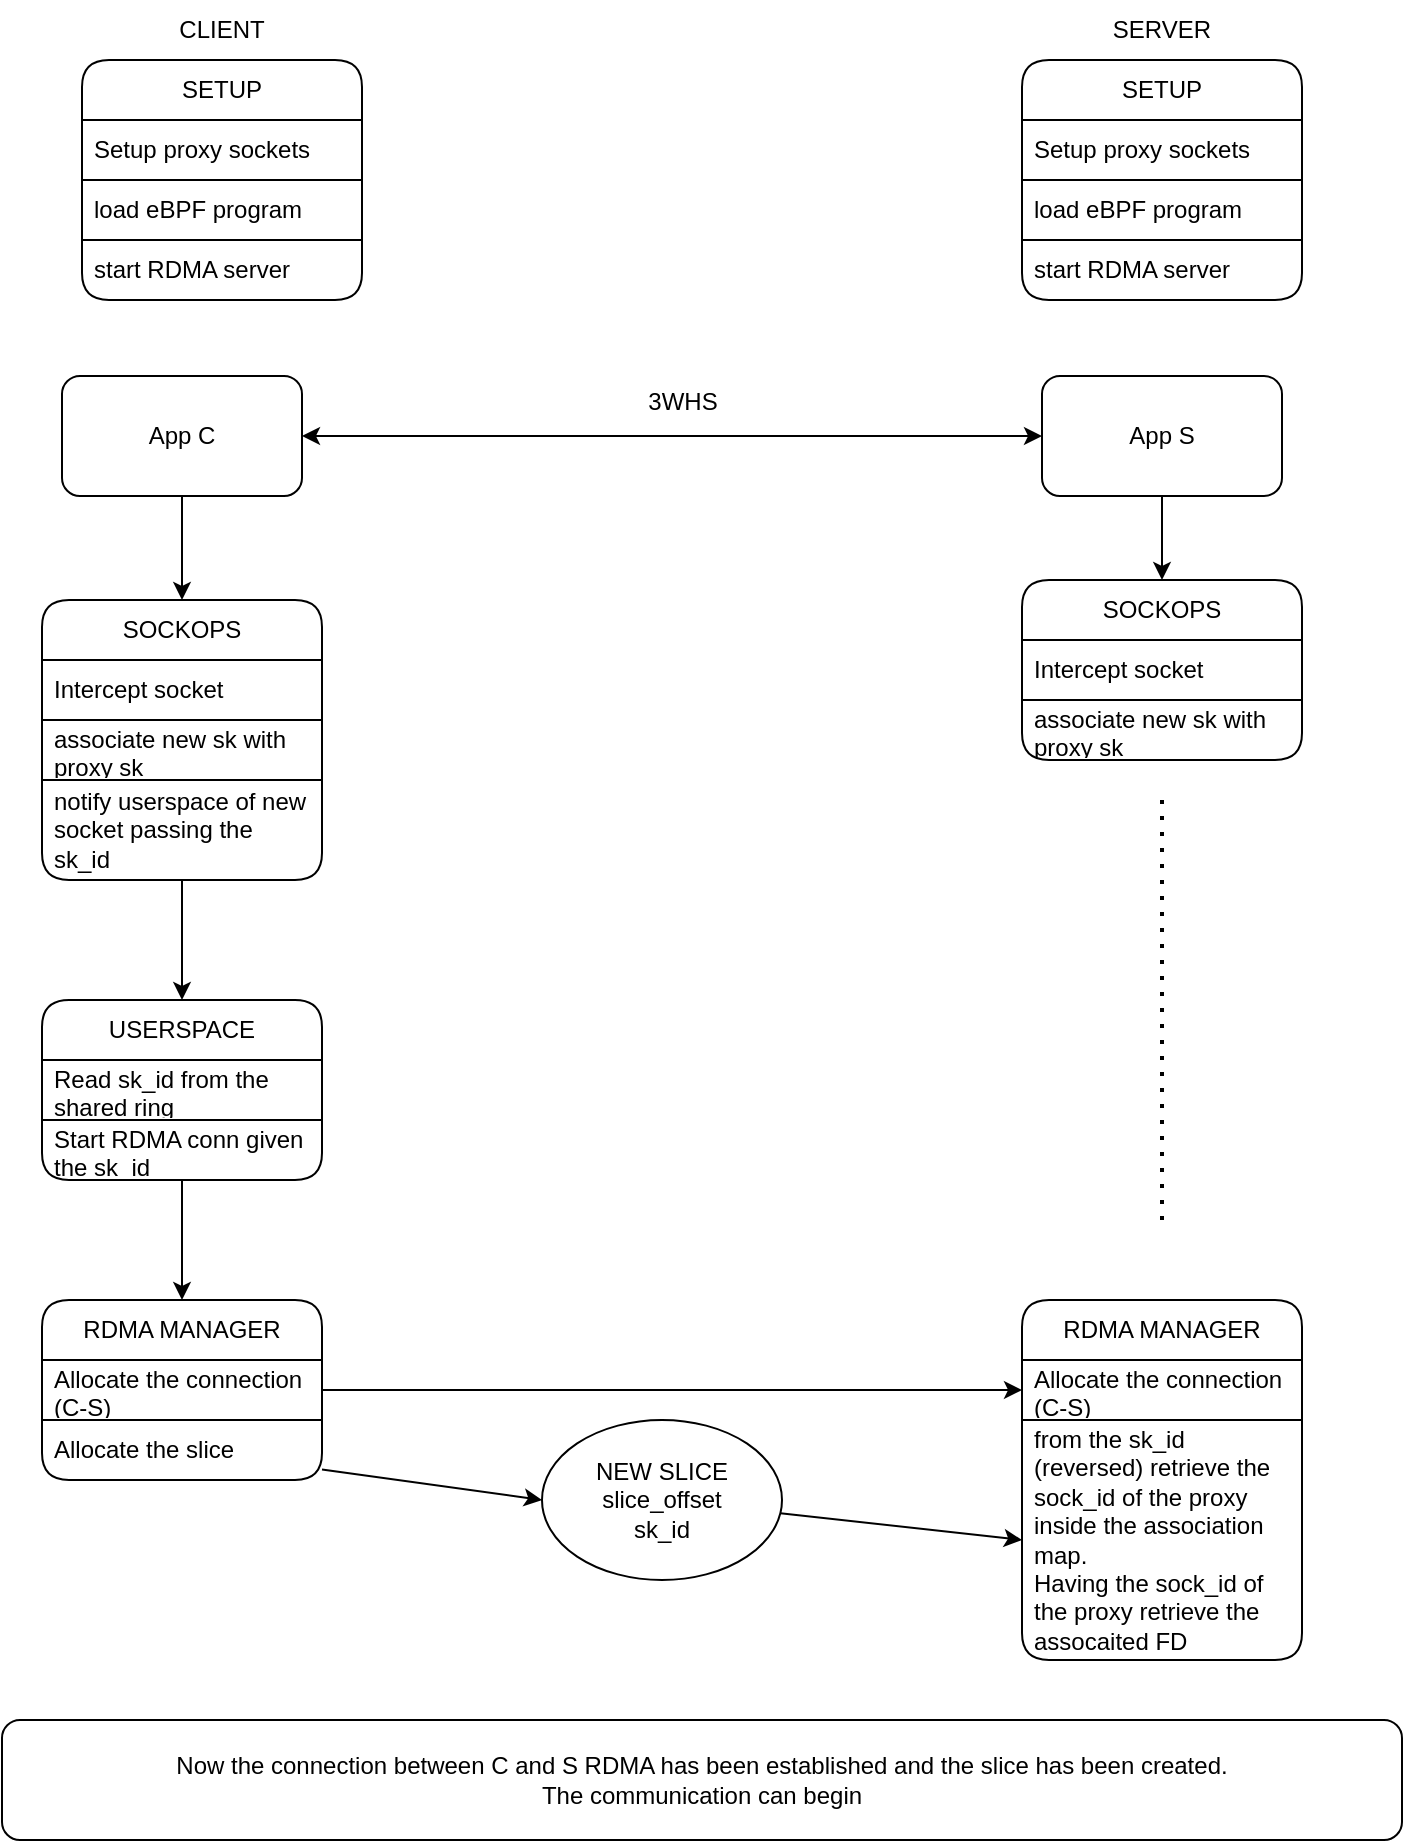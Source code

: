 <mxfile>
    <diagram id="10QQq_u2sqwSFCWnShCV" name="setup">
        <mxGraphModel dx="1626" dy="779" grid="1" gridSize="10" guides="1" tooltips="1" connect="1" arrows="1" fold="1" page="1" pageScale="1" pageWidth="850" pageHeight="1100" math="0" shadow="0">
            <root>
                <mxCell id="0"/>
                <mxCell id="1" parent="0"/>
                <mxCell id="3" value="CLIENT" style="text;html=1;align=center;verticalAlign=middle;whiteSpace=wrap;rounded=0;" parent="1" vertex="1">
                    <mxGeometry x="140" y="20" width="60" height="30" as="geometry"/>
                </mxCell>
                <mxCell id="4" value="SERVER" style="text;html=1;align=center;verticalAlign=middle;whiteSpace=wrap;rounded=0;" parent="1" vertex="1">
                    <mxGeometry x="610" y="20" width="60" height="30" as="geometry"/>
                </mxCell>
                <mxCell id="7" style="edgeStyle=none;html=1;entryX=0;entryY=0.5;entryDx=0;entryDy=0;rounded=1;curved=0;strokeColor=default;startArrow=classic;startFill=1;" parent="1" source="5" target="6" edge="1">
                    <mxGeometry relative="1" as="geometry"/>
                </mxCell>
                <mxCell id="53" style="edgeStyle=none;html=1;entryX=0.5;entryY=0;entryDx=0;entryDy=0;" parent="1" source="5" target="10" edge="1">
                    <mxGeometry relative="1" as="geometry"/>
                </mxCell>
                <mxCell id="5" value="App C" style="rounded=1;whiteSpace=wrap;html=1;" parent="1" vertex="1">
                    <mxGeometry x="90" y="208" width="120" height="60" as="geometry"/>
                </mxCell>
                <mxCell id="54" style="edgeStyle=none;html=1;entryX=0.5;entryY=0;entryDx=0;entryDy=0;" parent="1" source="6" target="44" edge="1">
                    <mxGeometry relative="1" as="geometry"/>
                </mxCell>
                <mxCell id="6" value="App S" style="rounded=1;whiteSpace=wrap;html=1;" parent="1" vertex="1">
                    <mxGeometry x="580" y="208" width="120" height="60" as="geometry"/>
                </mxCell>
                <mxCell id="8" value="3WHS" style="text;html=1;align=center;verticalAlign=middle;resizable=0;points=[];autosize=1;strokeColor=none;fillColor=none;" parent="1" vertex="1">
                    <mxGeometry x="370" y="206" width="60" height="30" as="geometry"/>
                </mxCell>
                <mxCell id="10" value="SOCKOPS" style="swimlane;fontStyle=0;childLayout=stackLayout;horizontal=1;startSize=30;horizontalStack=0;resizeParent=1;resizeParentMax=0;resizeLast=0;collapsible=1;marginBottom=0;whiteSpace=wrap;html=1;rounded=1;shadow=0;glass=0;swimlaneLine=1;strokeColor=default;gradientColor=none;swimlaneFillColor=none;fillColor=none;" parent="1" vertex="1">
                    <mxGeometry x="80" y="320" width="140" height="140" as="geometry"/>
                </mxCell>
                <mxCell id="11" value="Intercept socket" style="text;align=left;verticalAlign=middle;spacingLeft=4;spacingRight=4;overflow=hidden;points=[[0,0.5],[1,0.5]];portConstraint=eastwest;rotatable=0;whiteSpace=wrap;html=1;rounded=0;shadow=0;perimeterSpacing=0;strokeWidth=1;strokeColor=default;" parent="10" vertex="1">
                    <mxGeometry y="30" width="140" height="30" as="geometry"/>
                </mxCell>
                <mxCell id="12" value="associate new sk with proxy sk" style="text;strokeColor=default;fillColor=none;align=left;verticalAlign=middle;spacingLeft=4;spacingRight=4;overflow=hidden;points=[[0,0.5],[1,0.5]];portConstraint=eastwest;rotatable=0;whiteSpace=wrap;html=1;" parent="10" vertex="1">
                    <mxGeometry y="60" width="140" height="30" as="geometry"/>
                </mxCell>
                <mxCell id="13" value="notify userspace of new socket passing the sk_id" style="text;strokeColor=none;fillColor=none;align=left;verticalAlign=middle;spacingLeft=4;spacingRight=4;overflow=hidden;points=[[0,0.5],[1,0.5]];portConstraint=eastwest;rotatable=0;whiteSpace=wrap;html=1;" parent="10" vertex="1">
                    <mxGeometry y="90" width="140" height="50" as="geometry"/>
                </mxCell>
                <mxCell id="17" value="USERSPACE" style="swimlane;fontStyle=0;childLayout=stackLayout;horizontal=1;startSize=30;horizontalStack=0;resizeParent=1;resizeParentMax=0;resizeLast=0;collapsible=1;marginBottom=0;whiteSpace=wrap;html=1;rounded=1;" parent="1" vertex="1">
                    <mxGeometry x="80" y="520" width="140" height="90" as="geometry"/>
                </mxCell>
                <mxCell id="18" value="Read sk_id from the shared ring" style="text;strokeColor=default;fillColor=none;align=left;verticalAlign=middle;spacingLeft=4;spacingRight=4;overflow=hidden;points=[[0,0.5],[1,0.5]];portConstraint=eastwest;rotatable=0;whiteSpace=wrap;html=1;" parent="17" vertex="1">
                    <mxGeometry y="30" width="140" height="30" as="geometry"/>
                </mxCell>
                <mxCell id="19" value="Start RDMA conn given the sk_id" style="text;strokeColor=none;fillColor=none;align=left;verticalAlign=middle;spacingLeft=4;spacingRight=4;overflow=hidden;points=[[0,0.5],[1,0.5]];portConstraint=eastwest;rotatable=0;whiteSpace=wrap;html=1;" parent="17" vertex="1">
                    <mxGeometry y="60" width="140" height="30" as="geometry"/>
                </mxCell>
                <mxCell id="23" style="edgeStyle=none;html=1;entryX=0.5;entryY=0;entryDx=0;entryDy=0;" parent="1" source="13" target="17" edge="1">
                    <mxGeometry relative="1" as="geometry"/>
                </mxCell>
                <mxCell id="25" value="SETUP" style="swimlane;fontStyle=0;childLayout=stackLayout;horizontal=1;startSize=30;horizontalStack=0;resizeParent=1;resizeParentMax=0;resizeLast=0;collapsible=1;marginBottom=0;whiteSpace=wrap;html=1;rounded=1;shadow=0;glass=0;swimlaneLine=1;strokeColor=default;gradientColor=none;swimlaneFillColor=none;fillColor=none;" parent="1" vertex="1">
                    <mxGeometry x="100" y="50" width="140" height="120" as="geometry"/>
                </mxCell>
                <mxCell id="26" value="Setup proxy sockets" style="text;strokeColor=default;fillColor=none;align=left;verticalAlign=middle;spacingLeft=4;spacingRight=4;overflow=hidden;points=[[0,0.5],[1,0.5]];portConstraint=eastwest;rotatable=0;whiteSpace=wrap;html=1;" parent="25" vertex="1">
                    <mxGeometry y="30" width="140" height="30" as="geometry"/>
                </mxCell>
                <mxCell id="27" value="load eBPF program" style="text;strokeColor=default;fillColor=none;align=left;verticalAlign=middle;spacingLeft=4;spacingRight=4;overflow=hidden;points=[[0,0.5],[1,0.5]];portConstraint=eastwest;rotatable=0;whiteSpace=wrap;html=1;" parent="25" vertex="1">
                    <mxGeometry y="60" width="140" height="30" as="geometry"/>
                </mxCell>
                <mxCell id="28" value="start RDMA server" style="text;strokeColor=none;fillColor=none;align=left;verticalAlign=middle;spacingLeft=4;spacingRight=4;overflow=hidden;points=[[0,0.5],[1,0.5]];portConstraint=eastwest;rotatable=0;whiteSpace=wrap;html=1;" parent="25" vertex="1">
                    <mxGeometry y="90" width="140" height="30" as="geometry"/>
                </mxCell>
                <mxCell id="29" value="SETUP" style="swimlane;fontStyle=0;childLayout=stackLayout;horizontal=1;startSize=30;horizontalStack=0;resizeParent=1;resizeParentMax=0;resizeLast=0;collapsible=1;marginBottom=0;whiteSpace=wrap;html=1;rounded=1;shadow=0;glass=0;swimlaneLine=1;strokeColor=default;gradientColor=none;swimlaneFillColor=none;fillColor=none;" parent="1" vertex="1">
                    <mxGeometry x="570" y="50" width="140" height="120" as="geometry"/>
                </mxCell>
                <mxCell id="30" value="Setup proxy sockets" style="text;strokeColor=default;fillColor=none;align=left;verticalAlign=middle;spacingLeft=4;spacingRight=4;overflow=hidden;points=[[0,0.5],[1,0.5]];portConstraint=eastwest;rotatable=0;whiteSpace=wrap;html=1;" parent="29" vertex="1">
                    <mxGeometry y="30" width="140" height="30" as="geometry"/>
                </mxCell>
                <mxCell id="31" value="load eBPF program" style="text;strokeColor=default;fillColor=none;align=left;verticalAlign=middle;spacingLeft=4;spacingRight=4;overflow=hidden;points=[[0,0.5],[1,0.5]];portConstraint=eastwest;rotatable=0;whiteSpace=wrap;html=1;rounded=0;" parent="29" vertex="1">
                    <mxGeometry y="60" width="140" height="30" as="geometry"/>
                </mxCell>
                <mxCell id="32" value="start RDMA server" style="text;strokeColor=none;fillColor=none;align=left;verticalAlign=middle;spacingLeft=4;spacingRight=4;overflow=hidden;points=[[0,0.5],[1,0.5]];portConstraint=eastwest;rotatable=0;whiteSpace=wrap;html=1;rounded=1;" parent="29" vertex="1">
                    <mxGeometry y="90" width="140" height="30" as="geometry"/>
                </mxCell>
                <mxCell id="33" value="RDMA MANAGER" style="swimlane;fontStyle=0;childLayout=stackLayout;horizontal=1;startSize=30;horizontalStack=0;resizeParent=1;resizeParentMax=0;resizeLast=0;collapsible=1;marginBottom=0;whiteSpace=wrap;html=1;rounded=1;" parent="1" vertex="1">
                    <mxGeometry x="80" y="670" width="140" height="90" as="geometry"/>
                </mxCell>
                <mxCell id="34" value="Allocate the connection (C-S)" style="text;strokeColor=default;fillColor=none;align=left;verticalAlign=middle;spacingLeft=4;spacingRight=4;overflow=hidden;points=[[0,0.5],[1,0.5]];portConstraint=eastwest;rotatable=0;whiteSpace=wrap;html=1;" parent="33" vertex="1">
                    <mxGeometry y="30" width="140" height="30" as="geometry"/>
                </mxCell>
                <mxCell id="35" value="Allocate the slice" style="text;strokeColor=none;fillColor=none;align=left;verticalAlign=middle;spacingLeft=4;spacingRight=4;overflow=hidden;points=[[0,0.5],[1,0.5]];portConstraint=eastwest;rotatable=0;whiteSpace=wrap;html=1;" parent="33" vertex="1">
                    <mxGeometry y="60" width="140" height="30" as="geometry"/>
                </mxCell>
                <mxCell id="37" value="RDMA MANAGER" style="swimlane;fontStyle=0;childLayout=stackLayout;horizontal=1;startSize=30;horizontalStack=0;resizeParent=1;resizeParentMax=0;resizeLast=0;collapsible=1;marginBottom=0;whiteSpace=wrap;html=1;rounded=1;" parent="1" vertex="1">
                    <mxGeometry x="570" y="670" width="140" height="180" as="geometry"/>
                </mxCell>
                <mxCell id="38" value="Allocate the connection (C-S)" style="text;strokeColor=default;fillColor=none;align=left;verticalAlign=middle;spacingLeft=4;spacingRight=4;overflow=hidden;points=[[0,0.5],[1,0.5]];portConstraint=eastwest;rotatable=0;whiteSpace=wrap;html=1;" parent="37" vertex="1">
                    <mxGeometry y="30" width="140" height="30" as="geometry"/>
                </mxCell>
                <mxCell id="39" value="from the sk_id (reversed) retrieve the sock_id of the proxy inside the association map.&lt;br&gt;Having the sock_id of the proxy retrieve the assocaited FD" style="text;strokeColor=none;fillColor=none;align=left;verticalAlign=middle;spacingLeft=4;spacingRight=4;overflow=hidden;points=[[0,0.5],[1,0.5]];portConstraint=eastwest;rotatable=0;whiteSpace=wrap;html=1;" parent="37" vertex="1">
                    <mxGeometry y="60" width="140" height="120" as="geometry"/>
                </mxCell>
                <mxCell id="51" style="edgeStyle=none;html=1;entryX=0;entryY=0.5;entryDx=0;entryDy=0;" parent="1" source="41" target="39" edge="1">
                    <mxGeometry relative="1" as="geometry"/>
                </mxCell>
                <mxCell id="41" value="NEW SLICE&lt;div&gt;slice_offset&lt;/div&gt;&lt;div&gt;sk_id&lt;/div&gt;" style="ellipse;whiteSpace=wrap;html=1;" parent="1" vertex="1">
                    <mxGeometry x="330" y="730" width="120" height="80" as="geometry"/>
                </mxCell>
                <mxCell id="44" value="SOCKOPS" style="swimlane;fontStyle=0;childLayout=stackLayout;horizontal=1;startSize=30;horizontalStack=0;resizeParent=1;resizeParentMax=0;resizeLast=0;collapsible=1;marginBottom=0;whiteSpace=wrap;html=1;rounded=1;shadow=0;glass=0;swimlaneLine=1;strokeColor=default;gradientColor=none;swimlaneFillColor=none;fillColor=none;" parent="1" vertex="1">
                    <mxGeometry x="570" y="310" width="140" height="90" as="geometry"/>
                </mxCell>
                <mxCell id="45" value="Intercept socket" style="text;align=left;verticalAlign=middle;spacingLeft=4;spacingRight=4;overflow=hidden;points=[[0,0.5],[1,0.5]];portConstraint=eastwest;rotatable=0;whiteSpace=wrap;html=1;rounded=0;shadow=0;perimeterSpacing=0;strokeWidth=1;strokeColor=default;" parent="44" vertex="1">
                    <mxGeometry y="30" width="140" height="30" as="geometry"/>
                </mxCell>
                <mxCell id="46" value="associate new sk with proxy sk" style="text;strokeColor=none;fillColor=none;align=left;verticalAlign=middle;spacingLeft=4;spacingRight=4;overflow=hidden;points=[[0,0.5],[1,0.5]];portConstraint=eastwest;rotatable=0;whiteSpace=wrap;html=1;" parent="44" vertex="1">
                    <mxGeometry y="60" width="140" height="30" as="geometry"/>
                </mxCell>
                <mxCell id="48" style="edgeStyle=none;html=1;entryX=0.5;entryY=0;entryDx=0;entryDy=0;" parent="1" source="19" target="33" edge="1">
                    <mxGeometry relative="1" as="geometry"/>
                </mxCell>
                <mxCell id="49" style="edgeStyle=none;html=1;entryX=0;entryY=0.5;entryDx=0;entryDy=0;" parent="1" source="34" target="38" edge="1">
                    <mxGeometry relative="1" as="geometry"/>
                </mxCell>
                <mxCell id="50" style="edgeStyle=none;html=1;entryX=0;entryY=0.5;entryDx=0;entryDy=0;" parent="1" source="35" target="41" edge="1">
                    <mxGeometry relative="1" as="geometry"/>
                </mxCell>
                <mxCell id="52" value="Now the connection between C and S RDMA has been established and the slice has been created.&lt;br&gt;&lt;div&gt;The communication can begin&lt;/div&gt;" style="rounded=1;whiteSpace=wrap;html=1;" parent="1" vertex="1">
                    <mxGeometry x="60" y="880" width="700" height="60" as="geometry"/>
                </mxCell>
                <mxCell id="55" value="" style="endArrow=none;dashed=1;html=1;dashPattern=1 3;strokeWidth=2;" parent="1" edge="1">
                    <mxGeometry width="50" height="50" relative="1" as="geometry">
                        <mxPoint x="640" y="630" as="sourcePoint"/>
                        <mxPoint x="640" y="420" as="targetPoint"/>
                    </mxGeometry>
                </mxCell>
            </root>
        </mxGraphModel>
    </diagram>
    <diagram id="eiswpTzwZLVKajcUB_4S" name="eBPF">
        <mxGraphModel dx="907" dy="607" grid="1" gridSize="10" guides="1" tooltips="1" connect="1" arrows="1" fold="1" page="1" pageScale="1" pageWidth="850" pageHeight="1100" math="0" shadow="0">
            <root>
                <mxCell id="0"/>
                <mxCell id="1" parent="0"/>
                <mxCell id="3TEF6ytL7kjxJa_49QQJ-18" value="socket closed" style="rounded=1;whiteSpace=wrap;html=1;fontStyle=1;fontSize=16;verticalAlign=top;" parent="1" vertex="1">
                    <mxGeometry x="1050" y="571" width="450" height="269" as="geometry"/>
                </mxCell>
                <mxCell id="3TEF6ytL7kjxJa_49QQJ-19" value="&lt;b&gt;&lt;font style=&quot;font-size: 16px;&quot;&gt;Connection setup&lt;/font&gt;&lt;/b&gt;" style="rounded=1;whiteSpace=wrap;html=1;verticalAlign=top;" parent="1" vertex="1">
                    <mxGeometry x="20" y="20" width="590" height="500" as="geometry"/>
                </mxCell>
                <mxCell id="3TEF6ytL7kjxJa_49QQJ-13" value="&lt;b&gt;&lt;font style=&quot;font-size: 15px;&quot;&gt;Client send a msg to server&lt;/font&gt;&lt;/b&gt;" style="rounded=1;whiteSpace=wrap;html=1;verticalAlign=top;" parent="1" vertex="1">
                    <mxGeometry x="1040" y="90" width="450" height="250" as="geometry"/>
                </mxCell>
                <mxCell id="NCg0wbmzpaTD3jR5VVGC-1" value="intercepted_sockets" style="shape=table;startSize=30;container=1;collapsible=0;childLayout=tableLayout;fixedRows=1;rowLines=0;fontStyle=0;strokeColor=default;fontSize=12;rounded=1;" parent="1" vertex="1">
                    <mxGeometry x="655" y="320" width="130" height="91" as="geometry"/>
                </mxCell>
                <mxCell id="NCg0wbmzpaTD3jR5VVGC-2" value="" style="shape=tableRow;horizontal=0;startSize=0;swimlaneHead=0;swimlaneBody=0;top=0;left=0;bottom=0;right=0;collapsible=0;dropTarget=0;fillColor=none;points=[[0,0.5],[1,0.5]];portConstraint=eastwest;strokeColor=inherit;fontSize=12;" parent="NCg0wbmzpaTD3jR5VVGC-1" vertex="1">
                    <mxGeometry y="30" width="130" height="30" as="geometry"/>
                </mxCell>
                <mxCell id="NCg0wbmzpaTD3jR5VVGC-3" value="K" style="shape=partialRectangle;html=1;whiteSpace=wrap;connectable=0;fillColor=none;top=0;left=0;bottom=0;right=0;overflow=hidden;pointerEvents=1;strokeColor=inherit;fontSize=12;" parent="NCg0wbmzpaTD3jR5VVGC-2" vertex="1">
                    <mxGeometry width="29" height="30" as="geometry">
                        <mxRectangle width="29" height="30" as="alternateBounds"/>
                    </mxGeometry>
                </mxCell>
                <mxCell id="NCg0wbmzpaTD3jR5VVGC-4" value="sock_id" style="shape=partialRectangle;html=1;whiteSpace=wrap;connectable=0;fillColor=none;top=0;left=0;bottom=0;right=0;align=left;spacingLeft=6;overflow=hidden;strokeColor=inherit;fontSize=12;" parent="NCg0wbmzpaTD3jR5VVGC-2" vertex="1">
                    <mxGeometry x="29" width="101" height="30" as="geometry">
                        <mxRectangle width="101" height="30" as="alternateBounds"/>
                    </mxGeometry>
                </mxCell>
                <mxCell id="NCg0wbmzpaTD3jR5VVGC-5" value="" style="shape=tableRow;horizontal=0;startSize=0;swimlaneHead=0;swimlaneBody=0;top=0;left=0;bottom=0;right=0;collapsible=0;dropTarget=0;fillColor=none;points=[[0,0.5],[1,0.5]];portConstraint=eastwest;strokeColor=inherit;fontSize=12;" parent="NCg0wbmzpaTD3jR5VVGC-1" vertex="1">
                    <mxGeometry y="60" width="130" height="30" as="geometry"/>
                </mxCell>
                <mxCell id="NCg0wbmzpaTD3jR5VVGC-6" value="V" style="shape=partialRectangle;html=1;whiteSpace=wrap;connectable=0;fillColor=none;top=0;left=0;bottom=0;right=0;overflow=hidden;strokeColor=inherit;fontSize=12;" parent="NCg0wbmzpaTD3jR5VVGC-5" vertex="1">
                    <mxGeometry width="29" height="30" as="geometry">
                        <mxRectangle width="29" height="30" as="alternateBounds"/>
                    </mxGeometry>
                </mxCell>
                <mxCell id="NCg0wbmzpaTD3jR5VVGC-7" value="socker fd" style="shape=partialRectangle;html=1;whiteSpace=wrap;connectable=0;fillColor=none;top=0;left=0;bottom=0;right=0;align=left;spacingLeft=6;overflow=hidden;strokeColor=inherit;fontSize=12;" parent="NCg0wbmzpaTD3jR5VVGC-5" vertex="1">
                    <mxGeometry x="29" width="101" height="30" as="geometry">
                        <mxRectangle width="101" height="30" as="alternateBounds"/>
                    </mxGeometry>
                </mxCell>
                <mxCell id="NCg0wbmzpaTD3jR5VVGC-8" value="free_sockets" style="shape=table;startSize=30;container=1;collapsible=0;childLayout=tableLayout;fixedRows=1;rowLines=0;fontStyle=0;strokeColor=default;fontSize=12;rounded=1;" parent="1" vertex="1">
                    <mxGeometry x="660" y="440" width="130" height="61" as="geometry"/>
                </mxCell>
                <mxCell id="NCg0wbmzpaTD3jR5VVGC-9" value="" style="shape=tableRow;horizontal=0;startSize=0;swimlaneHead=0;swimlaneBody=0;top=0;left=0;bottom=0;right=0;collapsible=0;dropTarget=0;fillColor=none;points=[[0,0.5],[1,0.5]];portConstraint=eastwest;strokeColor=inherit;fontSize=12;" parent="NCg0wbmzpaTD3jR5VVGC-8" vertex="1">
                    <mxGeometry y="30" width="130" height="30" as="geometry"/>
                </mxCell>
                <mxCell id="NCg0wbmzpaTD3jR5VVGC-10" value="V" style="shape=partialRectangle;html=1;whiteSpace=wrap;connectable=0;fillColor=none;top=0;left=0;bottom=0;right=0;overflow=hidden;strokeColor=inherit;fontSize=12;" parent="NCg0wbmzpaTD3jR5VVGC-9" vertex="1">
                    <mxGeometry width="29" height="30" as="geometry">
                        <mxRectangle width="29" height="30" as="alternateBounds"/>
                    </mxGeometry>
                </mxCell>
                <mxCell id="NCg0wbmzpaTD3jR5VVGC-11" value="&lt;span style=&quot;color: rgb(0, 0, 0);&quot;&gt;sock_id&lt;/span&gt;" style="shape=partialRectangle;html=1;whiteSpace=wrap;connectable=0;fillColor=none;top=0;left=0;bottom=0;right=0;align=left;spacingLeft=6;overflow=hidden;strokeColor=inherit;fontSize=12;" parent="NCg0wbmzpaTD3jR5VVGC-9" vertex="1">
                    <mxGeometry x="29" width="101" height="30" as="geometry">
                        <mxRectangle width="101" height="30" as="alternateBounds"/>
                    </mxGeometry>
                </mxCell>
                <mxCell id="NCg0wbmzpaTD3jR5VVGC-12" value="socket_association" style="shape=table;startSize=30;container=1;collapsible=0;childLayout=tableLayout;fixedRows=1;rowLines=0;fontStyle=0;strokeColor=default;fontSize=12;rounded=1;" parent="1" vertex="1">
                    <mxGeometry x="645" y="540" width="150" height="91" as="geometry"/>
                </mxCell>
                <mxCell id="NCg0wbmzpaTD3jR5VVGC-13" value="" style="shape=tableRow;horizontal=0;startSize=0;swimlaneHead=0;swimlaneBody=0;top=0;left=0;bottom=0;right=0;collapsible=0;dropTarget=0;fillColor=none;points=[[0,0.5],[1,0.5]];portConstraint=eastwest;strokeColor=inherit;fontSize=12;" parent="NCg0wbmzpaTD3jR5VVGC-12" vertex="1">
                    <mxGeometry y="30" width="150" height="30" as="geometry"/>
                </mxCell>
                <mxCell id="NCg0wbmzpaTD3jR5VVGC-14" value="K" style="shape=partialRectangle;html=1;whiteSpace=wrap;connectable=0;fillColor=none;top=0;left=0;bottom=0;right=0;overflow=hidden;pointerEvents=1;strokeColor=inherit;fontSize=12;" parent="NCg0wbmzpaTD3jR5VVGC-13" vertex="1">
                    <mxGeometry width="33" height="30" as="geometry">
                        <mxRectangle width="33" height="30" as="alternateBounds"/>
                    </mxGeometry>
                </mxCell>
                <mxCell id="NCg0wbmzpaTD3jR5VVGC-15" value="association_t" style="shape=partialRectangle;html=1;whiteSpace=wrap;connectable=0;fillColor=none;top=0;left=0;bottom=0;right=0;align=left;spacingLeft=6;overflow=hidden;strokeColor=inherit;fontSize=12;" parent="NCg0wbmzpaTD3jR5VVGC-13" vertex="1">
                    <mxGeometry x="33" width="117" height="30" as="geometry">
                        <mxRectangle width="117" height="30" as="alternateBounds"/>
                    </mxGeometry>
                </mxCell>
                <mxCell id="NCg0wbmzpaTD3jR5VVGC-16" value="" style="shape=tableRow;horizontal=0;startSize=0;swimlaneHead=0;swimlaneBody=0;top=0;left=0;bottom=0;right=0;collapsible=0;dropTarget=0;fillColor=none;points=[[0,0.5],[1,0.5]];portConstraint=eastwest;strokeColor=inherit;fontSize=12;" parent="NCg0wbmzpaTD3jR5VVGC-12" vertex="1">
                    <mxGeometry y="60" width="150" height="30" as="geometry"/>
                </mxCell>
                <mxCell id="NCg0wbmzpaTD3jR5VVGC-17" value="V" style="shape=partialRectangle;html=1;whiteSpace=wrap;connectable=0;fillColor=none;top=0;left=0;bottom=0;right=0;overflow=hidden;strokeColor=inherit;fontSize=12;" parent="NCg0wbmzpaTD3jR5VVGC-16" vertex="1">
                    <mxGeometry width="33" height="30" as="geometry">
                        <mxRectangle width="33" height="30" as="alternateBounds"/>
                    </mxGeometry>
                </mxCell>
                <mxCell id="NCg0wbmzpaTD3jR5VVGC-18" value="&lt;span style=&quot;color: rgb(0, 0, 0);&quot;&gt;association_t&lt;/span&gt;" style="shape=partialRectangle;html=1;whiteSpace=wrap;connectable=0;fillColor=none;top=0;left=0;bottom=0;right=0;align=left;spacingLeft=6;overflow=hidden;strokeColor=inherit;fontSize=12;" parent="NCg0wbmzpaTD3jR5VVGC-16" vertex="1">
                    <mxGeometry x="33" width="117" height="30" as="geometry">
                        <mxRectangle width="117" height="30" as="alternateBounds"/>
                    </mxGeometry>
                </mxCell>
                <mxCell id="NCg0wbmzpaTD3jR5VVGC-19" value="target_ports" style="shape=table;startSize=30;container=1;collapsible=0;childLayout=tableLayout;fixedRows=1;rowLines=0;fontStyle=0;strokeColor=default;fontSize=12;rounded=1;" parent="1" vertex="1">
                    <mxGeometry x="640" y="200" width="160" height="91" as="geometry"/>
                </mxCell>
                <mxCell id="NCg0wbmzpaTD3jR5VVGC-20" value="" style="shape=tableRow;horizontal=0;startSize=0;swimlaneHead=0;swimlaneBody=0;top=0;left=0;bottom=0;right=0;collapsible=0;dropTarget=0;fillColor=none;points=[[0,0.5],[1,0.5]];portConstraint=eastwest;strokeColor=inherit;fontSize=12;" parent="NCg0wbmzpaTD3jR5VVGC-19" vertex="1">
                    <mxGeometry y="30" width="160" height="30" as="geometry"/>
                </mxCell>
                <mxCell id="NCg0wbmzpaTD3jR5VVGC-21" value="K" style="shape=partialRectangle;html=1;whiteSpace=wrap;connectable=0;fillColor=none;top=0;left=0;bottom=0;right=0;overflow=hidden;pointerEvents=1;strokeColor=inherit;fontSize=12;" parent="NCg0wbmzpaTD3jR5VVGC-20" vertex="1">
                    <mxGeometry width="35" height="30" as="geometry">
                        <mxRectangle width="35" height="30" as="alternateBounds"/>
                    </mxGeometry>
                </mxCell>
                <mxCell id="NCg0wbmzpaTD3jR5VVGC-22" value="__u16 port number" style="shape=partialRectangle;html=1;whiteSpace=wrap;connectable=0;fillColor=none;top=0;left=0;bottom=0;right=0;align=left;spacingLeft=6;overflow=hidden;strokeColor=inherit;fontSize=12;" parent="NCg0wbmzpaTD3jR5VVGC-20" vertex="1">
                    <mxGeometry x="35" width="125" height="30" as="geometry">
                        <mxRectangle width="125" height="30" as="alternateBounds"/>
                    </mxGeometry>
                </mxCell>
                <mxCell id="NCg0wbmzpaTD3jR5VVGC-23" value="" style="shape=tableRow;horizontal=0;startSize=0;swimlaneHead=0;swimlaneBody=0;top=0;left=0;bottom=0;right=0;collapsible=0;dropTarget=0;fillColor=none;points=[[0,0.5],[1,0.5]];portConstraint=eastwest;strokeColor=inherit;fontSize=12;" parent="NCg0wbmzpaTD3jR5VVGC-19" vertex="1">
                    <mxGeometry y="60" width="160" height="30" as="geometry"/>
                </mxCell>
                <mxCell id="NCg0wbmzpaTD3jR5VVGC-24" value="V" style="shape=partialRectangle;html=1;whiteSpace=wrap;connectable=0;fillColor=none;top=0;left=0;bottom=0;right=0;overflow=hidden;strokeColor=inherit;fontSize=12;" parent="NCg0wbmzpaTD3jR5VVGC-23" vertex="1">
                    <mxGeometry width="35" height="30" as="geometry">
                        <mxRectangle width="35" height="30" as="alternateBounds"/>
                    </mxGeometry>
                </mxCell>
                <mxCell id="NCg0wbmzpaTD3jR5VVGC-25" value="int (bool)" style="shape=partialRectangle;html=1;whiteSpace=wrap;connectable=0;fillColor=none;top=0;left=0;bottom=0;right=0;align=left;spacingLeft=6;overflow=hidden;strokeColor=inherit;fontSize=12;" parent="NCg0wbmzpaTD3jR5VVGC-23" vertex="1">
                    <mxGeometry x="35" width="125" height="30" as="geometry">
                        <mxRectangle width="125" height="30" as="alternateBounds"/>
                    </mxGeometry>
                </mxCell>
                <mxCell id="NCg0wbmzpaTD3jR5VVGC-26" value="server_port" style="shape=table;startSize=30;container=1;collapsible=0;childLayout=tableLayout;fixedRows=1;rowLines=0;fontStyle=0;strokeColor=default;fontSize=12;rounded=1;" parent="1" vertex="1">
                    <mxGeometry x="870" y="175" width="110" height="90" as="geometry"/>
                </mxCell>
                <mxCell id="NCg0wbmzpaTD3jR5VVGC-27" value="" style="shape=tableRow;horizontal=0;startSize=0;swimlaneHead=0;swimlaneBody=0;top=0;left=0;bottom=0;right=0;collapsible=0;dropTarget=0;fillColor=none;points=[[0,0.5],[1,0.5]];portConstraint=eastwest;strokeColor=inherit;fontSize=12;" parent="NCg0wbmzpaTD3jR5VVGC-26" vertex="1">
                    <mxGeometry y="30" width="110" height="30" as="geometry"/>
                </mxCell>
                <mxCell id="NCg0wbmzpaTD3jR5VVGC-28" value="K" style="shape=partialRectangle;html=1;whiteSpace=wrap;connectable=0;fillColor=none;top=0;left=0;bottom=0;right=0;overflow=hidden;pointerEvents=1;strokeColor=inherit;fontSize=12;" parent="NCg0wbmzpaTD3jR5VVGC-27" vertex="1">
                    <mxGeometry width="25" height="30" as="geometry">
                        <mxRectangle width="25" height="30" as="alternateBounds"/>
                    </mxGeometry>
                </mxCell>
                <mxCell id="NCg0wbmzpaTD3jR5VVGC-29" value="int (0)" style="shape=partialRectangle;html=1;whiteSpace=wrap;connectable=0;fillColor=none;top=0;left=0;bottom=0;right=0;align=left;spacingLeft=6;overflow=hidden;strokeColor=inherit;fontSize=12;" parent="NCg0wbmzpaTD3jR5VVGC-27" vertex="1">
                    <mxGeometry x="25" width="85" height="30" as="geometry">
                        <mxRectangle width="85" height="30" as="alternateBounds"/>
                    </mxGeometry>
                </mxCell>
                <mxCell id="NCg0wbmzpaTD3jR5VVGC-30" value="" style="shape=tableRow;horizontal=0;startSize=0;swimlaneHead=0;swimlaneBody=0;top=0;left=0;bottom=0;right=0;collapsible=0;dropTarget=0;fillColor=none;points=[[0,0.5],[1,0.5]];portConstraint=eastwest;strokeColor=inherit;fontSize=12;" parent="NCg0wbmzpaTD3jR5VVGC-26" vertex="1">
                    <mxGeometry y="60" width="110" height="30" as="geometry"/>
                </mxCell>
                <mxCell id="NCg0wbmzpaTD3jR5VVGC-31" value="V" style="shape=partialRectangle;html=1;whiteSpace=wrap;connectable=0;fillColor=none;top=0;left=0;bottom=0;right=0;overflow=hidden;strokeColor=inherit;fontSize=12;" parent="NCg0wbmzpaTD3jR5VVGC-30" vertex="1">
                    <mxGeometry width="25" height="30" as="geometry">
                        <mxRectangle width="25" height="30" as="alternateBounds"/>
                    </mxGeometry>
                </mxCell>
                <mxCell id="NCg0wbmzpaTD3jR5VVGC-32" value="__u16 port" style="shape=partialRectangle;html=1;whiteSpace=wrap;connectable=0;fillColor=none;top=0;left=0;bottom=0;right=0;align=left;spacingLeft=6;overflow=hidden;strokeColor=inherit;fontSize=12;" parent="NCg0wbmzpaTD3jR5VVGC-30" vertex="1">
                    <mxGeometry x="25" width="85" height="30" as="geometry">
                        <mxRectangle width="85" height="30" as="alternateBounds"/>
                    </mxGeometry>
                </mxCell>
                <mxCell id="NCg0wbmzpaTD3jR5VVGC-33" value="&lt;b style=&quot;text-wrap-mode: nowrap;&quot;&gt;SK_MSG&lt;/b&gt;" style="swimlane;fontStyle=0;childLayout=stackLayout;horizontal=1;startSize=30;horizontalStack=0;resizeParent=1;resizeParentMax=0;resizeLast=0;collapsible=1;marginBottom=0;whiteSpace=wrap;html=1;rounded=1;" parent="1" vertex="1">
                    <mxGeometry x="1115" y="160" width="330" height="120" as="geometry"/>
                </mxCell>
                <mxCell id="NCg0wbmzpaTD3jR5VVGC-34" value="1. read the dport and check if is a msg that need to be redirect to the proxy or to the app" style="text;strokeColor=default;fillColor=none;align=left;verticalAlign=middle;spacingLeft=4;spacingRight=4;overflow=hidden;points=[[0,0.5],[1,0.5]];portConstraint=eastwest;rotatable=0;whiteSpace=wrap;html=1;rounded=0;" parent="NCg0wbmzpaTD3jR5VVGC-33" vertex="1">
                    <mxGeometry y="30" width="330" height="30" as="geometry"/>
                </mxCell>
                <mxCell id="NCg0wbmzpaTD3jR5VVGC-35" value="2. depending on the direction, retrieve the association in the associationmap" style="text;strokeColor=default;fillColor=none;align=left;verticalAlign=middle;spacingLeft=4;spacingRight=4;overflow=hidden;points=[[0,0.5],[1,0.5]];portConstraint=eastwest;rotatable=0;whiteSpace=wrap;html=1;" parent="NCg0wbmzpaTD3jR5VVGC-33" vertex="1">
                    <mxGeometry y="60" width="330" height="30" as="geometry"/>
                </mxCell>
                <mxCell id="NCg0wbmzpaTD3jR5VVGC-36" value="&lt;div&gt;&lt;div&gt;&lt;font style=&quot;color: rgb(0, 0, 0);&quot;&gt;3. redirect the sk to the associate path&lt;/font&gt;&lt;/div&gt;&lt;/div&gt;" style="text;strokeColor=none;fillColor=none;align=left;verticalAlign=middle;spacingLeft=4;spacingRight=4;overflow=hidden;points=[[0,0.5],[1,0.5]];portConstraint=eastwest;rotatable=0;whiteSpace=wrap;html=1;" parent="NCg0wbmzpaTD3jR5VVGC-33" vertex="1">
                    <mxGeometry y="90" width="330" height="30" as="geometry"/>
                </mxCell>
                <mxCell id="NCg0wbmzpaTD3jR5VVGC-37" value="&lt;b style=&quot;text-wrap-mode: nowrap;&quot;&gt;SOCKPS&lt;/b&gt;" style="swimlane;fontStyle=0;childLayout=stackLayout;horizontal=1;startSize=30;horizontalStack=0;resizeParent=1;resizeParentMax=0;resizeLast=0;collapsible=1;marginBottom=0;whiteSpace=wrap;html=1;rounded=1;" parent="1" vertex="1">
                    <mxGeometry x="55" y="280" width="330" height="210" as="geometry"/>
                </mxCell>
                <mxCell id="NCg0wbmzpaTD3jR5VVGC-38" value="1. Check if dport o sport are the target one" style="text;strokeColor=default;fillColor=none;align=left;verticalAlign=middle;spacingLeft=4;spacingRight=4;overflow=hidden;points=[[0,0.5],[1,0.5]];portConstraint=eastwest;rotatable=0;whiteSpace=wrap;html=1;" parent="NCg0wbmzpaTD3jR5VVGC-37" vertex="1">
                    <mxGeometry y="30" width="330" height="30" as="geometry"/>
                </mxCell>
                <mxCell id="NCg0wbmzpaTD3jR5VVGC-39" value="2. add the sk to the intercepted_sk to be able to intercept the sk_msg" style="text;strokeColor=default;fillColor=none;align=left;verticalAlign=middle;spacingLeft=4;spacingRight=4;overflow=hidden;points=[[0,0.5],[1,0.5]];portConstraint=eastwest;rotatable=0;whiteSpace=wrap;html=1;" parent="NCg0wbmzpaTD3jR5VVGC-37" vertex="1">
                    <mxGeometry y="60" width="330" height="30" as="geometry"/>
                </mxCell>
                <mxCell id="NCg0wbmzpaTD3jR5VVGC-40" value="3. Pop a free sk from the free_sk map" style="text;strokeColor=default;fillColor=none;align=left;verticalAlign=middle;spacingLeft=4;spacingRight=4;overflow=hidden;points=[[0,0.5],[1,0.5]];portConstraint=eastwest;rotatable=0;whiteSpace=wrap;html=1;" parent="NCg0wbmzpaTD3jR5VVGC-37" vertex="1">
                    <mxGeometry y="90" width="330" height="30" as="geometry"/>
                </mxCell>
                <mxCell id="NCg0wbmzpaTD3jR5VVGC-41" value="&lt;font style=&quot;color: rgb(0, 0, 0);&quot;&gt;3. Add 2 association in the association map&lt;/font&gt;&lt;div&gt;&lt;span style=&quot;background-color: transparent;&quot;&gt;&lt;font style=&quot;color: rgb(0, 0, 0);&quot;&gt;- free_sk -&amp;gt; new-&amp;gt;sk&lt;/font&gt;&lt;/span&gt;&lt;div&gt;&lt;font style=&quot;color: rgb(0, 0, 0);&quot;&gt;- new_sk -&amp;gt; free_sk&lt;/font&gt;&lt;br&gt;&lt;/div&gt;&lt;/div&gt;" style="text;strokeColor=default;fillColor=none;align=left;verticalAlign=middle;spacingLeft=4;spacingRight=4;overflow=hidden;points=[[0,0.5],[1,0.5]];portConstraint=eastwest;rotatable=0;whiteSpace=wrap;html=1;" parent="NCg0wbmzpaTD3jR5VVGC-37" vertex="1">
                    <mxGeometry y="120" width="330" height="60" as="geometry"/>
                </mxCell>
                <mxCell id="6nvMmBbgdGSrVwAUtoIq-12" value="4. notify userspace about the new sock_id" style="text;strokeColor=default;fillColor=none;align=left;verticalAlign=middle;spacingLeft=4;spacingRight=4;overflow=hidden;points=[[0,0.5],[1,0.5]];portConstraint=eastwest;rotatable=0;whiteSpace=wrap;html=1;rounded=1;" parent="NCg0wbmzpaTD3jR5VVGC-37" vertex="1">
                    <mxGeometry y="180" width="330" height="30" as="geometry"/>
                </mxCell>
                <mxCell id="NCg0wbmzpaTD3jR5VVGC-42" value="&lt;b style=&quot;text-wrap-mode: nowrap;&quot;&gt;SK DESTROY&lt;/b&gt;" style="swimlane;fontStyle=0;childLayout=stackLayout;horizontal=1;startSize=30;horizontalStack=0;resizeParent=1;resizeParentMax=0;resizeLast=0;collapsible=1;marginBottom=0;whiteSpace=wrap;html=1;rounded=1;" parent="1" vertex="1">
                    <mxGeometry x="1115" y="670" width="330" height="120" as="geometry"/>
                </mxCell>
                <mxCell id="NCg0wbmzpaTD3jR5VVGC-43" value="1. check if the sk has any association" style="text;strokeColor=default;fillColor=none;align=left;verticalAlign=middle;spacingLeft=4;spacingRight=4;overflow=hidden;points=[[0,0.5],[1,0.5]];portConstraint=eastwest;rotatable=0;whiteSpace=wrap;html=1;" parent="NCg0wbmzpaTD3jR5VVGC-42" vertex="1">
                    <mxGeometry y="30" width="330" height="30" as="geometry"/>
                </mxCell>
                <mxCell id="NCg0wbmzpaTD3jR5VVGC-44" value="2. if yes, remove (both) the association from the association map" style="text;strokeColor=default;fillColor=none;align=left;verticalAlign=middle;spacingLeft=4;spacingRight=4;overflow=hidden;points=[[0,0.5],[1,0.5]];portConstraint=eastwest;rotatable=0;whiteSpace=wrap;html=1;" parent="NCg0wbmzpaTD3jR5VVGC-42" vertex="1">
                    <mxGeometry y="60" width="330" height="30" as="geometry"/>
                </mxCell>
                <mxCell id="NCg0wbmzpaTD3jR5VVGC-45" value="&lt;div&gt;&lt;div&gt;&lt;font style=&quot;color: rgb(0, 0, 0);&quot;&gt;3. push the free socket back to the free sk map&lt;/font&gt;&lt;/div&gt;&lt;/div&gt;" style="text;strokeColor=none;fillColor=none;align=left;verticalAlign=middle;spacingLeft=4;spacingRight=4;overflow=hidden;points=[[0,0.5],[1,0.5]];portConstraint=eastwest;rotatable=0;whiteSpace=wrap;html=1;" parent="NCg0wbmzpaTD3jR5VVGC-42" vertex="1">
                    <mxGeometry y="90" width="330" height="30" as="geometry"/>
                </mxCell>
                <mxCell id="3TEF6ytL7kjxJa_49QQJ-1" style="edgeStyle=none;html=1;entryX=0;entryY=0.5;entryDx=0;entryDy=0;rounded=1;curved=0;strokeColor=default;startArrow=classic;startFill=1;" parent="1" source="3TEF6ytL7kjxJa_49QQJ-2" target="3TEF6ytL7kjxJa_49QQJ-3" edge="1">
                    <mxGeometry relative="1" as="geometry"/>
                </mxCell>
                <mxCell id="3TEF6ytL7kjxJa_49QQJ-5" style="edgeStyle=none;html=1;" parent="1" source="3TEF6ytL7kjxJa_49QQJ-2" target="NCg0wbmzpaTD3jR5VVGC-37" edge="1">
                    <mxGeometry relative="1" as="geometry"/>
                </mxCell>
                <mxCell id="3TEF6ytL7kjxJa_49QQJ-2" value="App C" style="rounded=1;whiteSpace=wrap;html=1;" parent="1" vertex="1">
                    <mxGeometry x="160" y="111" width="120" height="60" as="geometry"/>
                </mxCell>
                <mxCell id="3TEF6ytL7kjxJa_49QQJ-3" value="App S" style="rounded=1;whiteSpace=wrap;html=1;" parent="1" vertex="1">
                    <mxGeometry x="440" y="111" width="120" height="60" as="geometry"/>
                </mxCell>
                <mxCell id="3TEF6ytL7kjxJa_49QQJ-4" value="3WHS" style="text;html=1;align=center;verticalAlign=middle;resizable=0;points=[];autosize=1;strokeColor=none;fillColor=none;" parent="1" vertex="1">
                    <mxGeometry x="340" y="111" width="60" height="30" as="geometry"/>
                </mxCell>
                <mxCell id="3TEF6ytL7kjxJa_49QQJ-6" style="edgeStyle=none;html=1;entryX=0;entryY=0.5;entryDx=0;entryDy=0;exitX=1;exitY=0.5;exitDx=0;exitDy=0;" parent="1" source="NCg0wbmzpaTD3jR5VVGC-38" target="NCg0wbmzpaTD3jR5VVGC-20" edge="1">
                    <mxGeometry relative="1" as="geometry">
                        <mxPoint x="400" y="330" as="sourcePoint"/>
                    </mxGeometry>
                </mxCell>
                <mxCell id="3TEF6ytL7kjxJa_49QQJ-7" style="edgeStyle=none;html=1;entryX=0;entryY=0.5;entryDx=0;entryDy=0;exitX=1;exitY=0.5;exitDx=0;exitDy=0;" parent="1" source="NCg0wbmzpaTD3jR5VVGC-39" target="NCg0wbmzpaTD3jR5VVGC-5" edge="1">
                    <mxGeometry relative="1" as="geometry"/>
                </mxCell>
                <mxCell id="3TEF6ytL7kjxJa_49QQJ-8" style="edgeStyle=none;html=1;entryX=0;entryY=0.5;entryDx=0;entryDy=0;exitX=1;exitY=0.5;exitDx=0;exitDy=0;" parent="1" source="NCg0wbmzpaTD3jR5VVGC-40" target="NCg0wbmzpaTD3jR5VVGC-9" edge="1">
                    <mxGeometry relative="1" as="geometry"/>
                </mxCell>
                <mxCell id="3TEF6ytL7kjxJa_49QQJ-9" style="edgeStyle=none;html=1;entryX=0;entryY=0.5;entryDx=0;entryDy=0;exitX=1;exitY=0.5;exitDx=0;exitDy=0;" parent="1" source="NCg0wbmzpaTD3jR5VVGC-41" target="NCg0wbmzpaTD3jR5VVGC-13" edge="1">
                    <mxGeometry relative="1" as="geometry">
                        <mxPoint x="288" y="460" as="sourcePoint"/>
                    </mxGeometry>
                </mxCell>
                <mxCell id="3TEF6ytL7kjxJa_49QQJ-11" value="2x" style="text;html=1;align=center;verticalAlign=middle;resizable=0;points=[];autosize=1;strokeColor=none;fillColor=none;" parent="1" vertex="1">
                    <mxGeometry x="440" y="470" width="40" height="30" as="geometry"/>
                </mxCell>
                <mxCell id="3TEF6ytL7kjxJa_49QQJ-20" style="edgeStyle=none;html=1;entryX=1;entryY=0.5;entryDx=0;entryDy=0;" parent="1" source="NCg0wbmzpaTD3jR5VVGC-34" target="NCg0wbmzpaTD3jR5VVGC-27" edge="1">
                    <mxGeometry relative="1" as="geometry"/>
                </mxCell>
                <mxCell id="3TEF6ytL7kjxJa_49QQJ-21" style="edgeStyle=none;html=1;entryX=1;entryY=0.5;entryDx=0;entryDy=0;exitX=0;exitY=0.5;exitDx=0;exitDy=0;" parent="1" source="NCg0wbmzpaTD3jR5VVGC-35" target="NCg0wbmzpaTD3jR5VVGC-13" edge="1">
                    <mxGeometry relative="1" as="geometry"/>
                </mxCell>
                <mxCell id="3TEF6ytL7kjxJa_49QQJ-23" style="edgeStyle=none;html=1;entryX=1;entryY=0.5;entryDx=0;entryDy=0;exitX=0;exitY=0.5;exitDx=0;exitDy=0;" parent="1" source="NCg0wbmzpaTD3jR5VVGC-43" target="NCg0wbmzpaTD3jR5VVGC-13" edge="1">
                    <mxGeometry relative="1" as="geometry"/>
                </mxCell>
                <mxCell id="3TEF6ytL7kjxJa_49QQJ-24" style="edgeStyle=none;html=1;entryX=1;entryY=0.5;entryDx=0;entryDy=0;exitX=0;exitY=0.5;exitDx=0;exitDy=0;" parent="1" source="NCg0wbmzpaTD3jR5VVGC-45" target="NCg0wbmzpaTD3jR5VVGC-9" edge="1">
                    <mxGeometry relative="1" as="geometry"/>
                </mxCell>
                <mxCell id="3TEF6ytL7kjxJa_49QQJ-25" value="2x" style="text;html=1;align=center;verticalAlign=middle;resizable=0;points=[];autosize=1;strokeColor=none;fillColor=none;" parent="1" vertex="1">
                    <mxGeometry x="880" y="631" width="40" height="30" as="geometry"/>
                </mxCell>
                <mxCell id="6nvMmBbgdGSrVwAUtoIq-8" value="Ring_buffer" style="shape=table;startSize=30;container=1;collapsible=0;childLayout=tableLayout;fixedRows=1;rowLines=0;fontStyle=0;strokeColor=default;fontSize=12;rounded=1;" parent="1" vertex="1">
                    <mxGeometry x="655" y="670" width="130" height="61" as="geometry"/>
                </mxCell>
                <mxCell id="6nvMmBbgdGSrVwAUtoIq-9" value="" style="shape=tableRow;horizontal=0;startSize=0;swimlaneHead=0;swimlaneBody=0;top=0;left=0;bottom=0;right=0;collapsible=0;dropTarget=0;fillColor=none;points=[[0,0.5],[1,0.5]];portConstraint=eastwest;strokeColor=inherit;fontSize=12;" parent="6nvMmBbgdGSrVwAUtoIq-8" vertex="1">
                    <mxGeometry y="30" width="130" height="30" as="geometry"/>
                </mxCell>
                <mxCell id="6nvMmBbgdGSrVwAUtoIq-10" value="V" style="shape=partialRectangle;html=1;whiteSpace=wrap;connectable=0;fillColor=none;top=0;left=0;bottom=0;right=0;overflow=hidden;strokeColor=inherit;fontSize=12;" parent="6nvMmBbgdGSrVwAUtoIq-9" vertex="1">
                    <mxGeometry width="29" height="30" as="geometry">
                        <mxRectangle width="29" height="30" as="alternateBounds"/>
                    </mxGeometry>
                </mxCell>
                <mxCell id="6nvMmBbgdGSrVwAUtoIq-11" value="&lt;span style=&quot;color: rgb(0, 0, 0);&quot;&gt;sock_id&lt;/span&gt;" style="shape=partialRectangle;html=1;whiteSpace=wrap;connectable=0;fillColor=none;top=0;left=0;bottom=0;right=0;align=left;spacingLeft=6;overflow=hidden;strokeColor=inherit;fontSize=12;" parent="6nvMmBbgdGSrVwAUtoIq-9" vertex="1">
                    <mxGeometry x="29" width="101" height="30" as="geometry">
                        <mxRectangle width="101" height="30" as="alternateBounds"/>
                    </mxGeometry>
                </mxCell>
                <mxCell id="6nvMmBbgdGSrVwAUtoIq-13" style="edgeStyle=none;html=1;entryX=0;entryY=0.5;entryDx=0;entryDy=0;exitX=1;exitY=0.5;exitDx=0;exitDy=0;" parent="1" source="6nvMmBbgdGSrVwAUtoIq-12" target="6nvMmBbgdGSrVwAUtoIq-8" edge="1">
                    <mxGeometry relative="1" as="geometry"/>
                </mxCell>
            </root>
        </mxGraphModel>
    </diagram>
    <diagram id="m7QW05hXfTj--BtU4VSX" name="Communication">
        <mxGraphModel dx="3173" dy="1113" grid="1" gridSize="10" guides="1" tooltips="1" connect="1" arrows="1" fold="1" page="1" pageScale="1" pageWidth="850" pageHeight="1100" math="0" shadow="0">
            <root>
                <mxCell id="0"/>
                <mxCell id="1" parent="0"/>
                <mxCell id="34iHLWdDX2jp4nSOS6IE-4" value="eBPF" style="rounded=1;whiteSpace=wrap;html=1;verticalAlign=top;" parent="1" vertex="1">
                    <mxGeometry x="-49" y="180" width="190" height="1200" as="geometry"/>
                </mxCell>
                <mxCell id="34iHLWdDX2jp4nSOS6IE-5" value="Proxy (userspace)" style="rounded=1;whiteSpace=wrap;html=1;verticalAlign=top;" parent="1" vertex="1">
                    <mxGeometry x="171" y="180" width="180" height="1180" as="geometry"/>
                </mxCell>
                <mxCell id="34iHLWdDX2jp4nSOS6IE-6" value="RDMA" style="rounded=1;whiteSpace=wrap;html=1;verticalAlign=top;" parent="1" vertex="1">
                    <mxGeometry x="381" y="180" width="180" height="1170" as="geometry"/>
                </mxCell>
                <mxCell id="34iHLWdDX2jp4nSOS6IE-7" value="RDMA" style="rounded=1;whiteSpace=wrap;html=1;verticalAlign=top;" parent="1" vertex="1">
                    <mxGeometry x="820" y="185" width="180" height="1165" as="geometry"/>
                </mxCell>
                <mxCell id="34iHLWdDX2jp4nSOS6IE-8" value="Proxy (userspace)" style="rounded=1;whiteSpace=wrap;html=1;verticalAlign=top;" parent="1" vertex="1">
                    <mxGeometry x="1040" y="180" width="180" height="1170" as="geometry"/>
                </mxCell>
                <mxCell id="34iHLWdDX2jp4nSOS6IE-9" value="eBPF" style="rounded=1;whiteSpace=wrap;html=1;verticalAlign=top;" parent="1" vertex="1">
                    <mxGeometry x="1240" y="185" width="190" height="1155" as="geometry"/>
                </mxCell>
                <mxCell id="BwzNJ2OEG7BF7iIOIaWS-1" value="CLIENT" style="text;html=1;align=center;verticalAlign=middle;whiteSpace=wrap;rounded=0;" parent="1" vertex="1">
                    <mxGeometry x="31" y="20" width="60" height="30" as="geometry"/>
                </mxCell>
                <mxCell id="BwzNJ2OEG7BF7iIOIaWS-2" value="SERVER" style="text;html=1;align=center;verticalAlign=middle;whiteSpace=wrap;rounded=0;" parent="1" vertex="1">
                    <mxGeometry x="1100" y="10" width="60" height="30" as="geometry"/>
                </mxCell>
                <mxCell id="34iHLWdDX2jp4nSOS6IE-10" style="edgeStyle=none;html=1;entryX=0;entryY=0.5;entryDx=0;entryDy=0;" parent="1" source="BwzNJ2OEG7BF7iIOIaWS-5" target="BwzNJ2OEG7BF7iIOIaWS-42" edge="1">
                    <mxGeometry relative="1" as="geometry"/>
                </mxCell>
                <mxCell id="BwzNJ2OEG7BF7iIOIaWS-5" value="App C" style="rounded=1;whiteSpace=wrap;html=1;" parent="1" vertex="1">
                    <mxGeometry x="-319" y="250" width="120" height="60" as="geometry"/>
                </mxCell>
                <mxCell id="34iHLWdDX2jp4nSOS6IE-26" style="edgeStyle=none;html=1;entryX=1;entryY=0.5;entryDx=0;entryDy=0;" parent="1" source="BwzNJ2OEG7BF7iIOIaWS-7" target="34iHLWdDX2jp4nSOS6IE-23" edge="1">
                    <mxGeometry relative="1" as="geometry"/>
                </mxCell>
                <mxCell id="BwzNJ2OEG7BF7iIOIaWS-7" value="App S" style="rounded=1;whiteSpace=wrap;html=1;" parent="1" vertex="1">
                    <mxGeometry x="1480" y="720" width="120" height="60" as="geometry"/>
                </mxCell>
                <mxCell id="BwzNJ2OEG7BF7iIOIaWS-8" value="socket send" style="text;html=1;align=center;verticalAlign=middle;resizable=0;points=[];autosize=1;strokeColor=none;fillColor=none;" parent="1" vertex="1">
                    <mxGeometry x="-169" y="240" width="90" height="30" as="geometry"/>
                </mxCell>
                <mxCell id="BwzNJ2OEG7BF7iIOIaWS-41" value="SK_MSG" style="swimlane;fontStyle=0;childLayout=stackLayout;horizontal=1;startSize=30;horizontalStack=0;resizeParent=1;resizeParentMax=0;resizeLast=0;collapsible=1;marginBottom=0;whiteSpace=wrap;html=1;" parent="1" vertex="1">
                    <mxGeometry x="-24" y="240" width="140" height="140" as="geometry"/>
                </mxCell>
                <mxCell id="BwzNJ2OEG7BF7iIOIaWS-42" value="Intercept the message" style="text;strokeColor=none;fillColor=none;align=left;verticalAlign=middle;spacingLeft=4;spacingRight=4;overflow=hidden;points=[[0,0.5],[1,0.5]];portConstraint=eastwest;rotatable=0;whiteSpace=wrap;html=1;" parent="BwzNJ2OEG7BF7iIOIaWS-41" vertex="1">
                    <mxGeometry y="30" width="140" height="30" as="geometry"/>
                </mxCell>
                <mxCell id="BwzNJ2OEG7BF7iIOIaWS-43" value="understand the direction" style="text;strokeColor=none;fillColor=none;align=left;verticalAlign=middle;spacingLeft=4;spacingRight=4;overflow=hidden;points=[[0,0.5],[1,0.5]];portConstraint=eastwest;rotatable=0;whiteSpace=wrap;html=1;" parent="BwzNJ2OEG7BF7iIOIaWS-41" vertex="1">
                    <mxGeometry y="60" width="140" height="30" as="geometry"/>
                </mxCell>
                <mxCell id="BwzNJ2OEG7BF7iIOIaWS-44" value="if it is directed to the AppS, redirect it to the userspace" style="text;strokeColor=none;fillColor=none;align=left;verticalAlign=middle;spacingLeft=4;spacingRight=4;overflow=hidden;points=[[0,0.5],[1,0.5]];portConstraint=eastwest;rotatable=0;whiteSpace=wrap;html=1;" parent="BwzNJ2OEG7BF7iIOIaWS-41" vertex="1">
                    <mxGeometry y="90" width="140" height="50" as="geometry"/>
                </mxCell>
                <mxCell id="BwzNJ2OEG7BF7iIOIaWS-45" value="USERSPACE" style="swimlane;fontStyle=0;childLayout=stackLayout;horizontal=1;startSize=30;horizontalStack=0;resizeParent=1;resizeParentMax=0;resizeLast=0;collapsible=1;marginBottom=0;whiteSpace=wrap;html=1;" parent="1" vertex="1">
                    <mxGeometry x="191" y="310" width="140" height="90" as="geometry"/>
                </mxCell>
                <mxCell id="BwzNJ2OEG7BF7iIOIaWS-46" value="with the select() receive the message" style="text;strokeColor=none;fillColor=none;align=left;verticalAlign=middle;spacingLeft=4;spacingRight=4;overflow=hidden;points=[[0,0.5],[1,0.5]];portConstraint=eastwest;rotatable=0;whiteSpace=wrap;html=1;" parent="BwzNJ2OEG7BF7iIOIaWS-45" vertex="1">
                    <mxGeometry y="30" width="140" height="30" as="geometry"/>
                </mxCell>
                <mxCell id="BwzNJ2OEG7BF7iIOIaWS-47" value="start RDMA MANAGER" style="text;strokeColor=none;fillColor=none;align=left;verticalAlign=middle;spacingLeft=4;spacingRight=4;overflow=hidden;points=[[0,0.5],[1,0.5]];portConstraint=eastwest;rotatable=0;whiteSpace=wrap;html=1;" parent="BwzNJ2OEG7BF7iIOIaWS-45" vertex="1">
                    <mxGeometry y="60" width="140" height="30" as="geometry"/>
                </mxCell>
                <mxCell id="BwzNJ2OEG7BF7iIOIaWS-49" value="RDMA MANAGER" style="swimlane;fontStyle=0;childLayout=stackLayout;horizontal=1;startSize=30;horizontalStack=0;resizeParent=1;resizeParentMax=0;resizeLast=0;collapsible=1;marginBottom=0;whiteSpace=wrap;html=1;" parent="1" vertex="1">
                    <mxGeometry x="401" y="410" width="140" height="120" as="geometry"/>
                </mxCell>
                <mxCell id="BwzNJ2OEG7BF7iIOIaWS-50" value="write the shared memory" style="text;strokeColor=none;fillColor=none;align=left;verticalAlign=middle;spacingLeft=4;spacingRight=4;overflow=hidden;points=[[0,0.5],[1,0.5]];portConstraint=eastwest;rotatable=0;whiteSpace=wrap;html=1;" parent="BwzNJ2OEG7BF7iIOIaWS-49" vertex="1">
                    <mxGeometry y="30" width="140" height="30" as="geometry"/>
                </mxCell>
                <mxCell id="BwzNJ2OEG7BF7iIOIaWS-51" value="notify the other side" style="text;strokeColor=none;fillColor=none;align=left;verticalAlign=middle;spacingLeft=4;spacingRight=4;overflow=hidden;points=[[0,0.5],[1,0.5]];portConstraint=eastwest;rotatable=0;whiteSpace=wrap;html=1;" parent="BwzNJ2OEG7BF7iIOIaWS-49" vertex="1">
                    <mxGeometry y="60" width="140" height="30" as="geometry"/>
                </mxCell>
                <mxCell id="BwzNJ2OEG7BF7iIOIaWS-52" value="poll the data_ready bit in the server mem" style="text;strokeColor=none;fillColor=none;align=left;verticalAlign=middle;spacingLeft=4;spacingRight=4;overflow=hidden;points=[[0,0.5],[1,0.5]];portConstraint=eastwest;rotatable=0;whiteSpace=wrap;html=1;" parent="BwzNJ2OEG7BF7iIOIaWS-49" vertex="1">
                    <mxGeometry y="90" width="140" height="30" as="geometry"/>
                </mxCell>
                <mxCell id="BwzNJ2OEG7BF7iIOIaWS-53" value="RDMA MANAGER" style="swimlane;fontStyle=0;childLayout=stackLayout;horizontal=1;startSize=30;horizontalStack=0;resizeParent=1;resizeParentMax=0;resizeLast=0;collapsible=1;marginBottom=0;whiteSpace=wrap;html=1;" parent="1" vertex="1">
                    <mxGeometry x="840" y="430" width="140" height="150" as="geometry"/>
                </mxCell>
                <mxCell id="BwzNJ2OEG7BF7iIOIaWS-54" value="receive the notification" style="text;strokeColor=none;fillColor=none;align=left;verticalAlign=middle;spacingLeft=4;spacingRight=4;overflow=hidden;points=[[0,0.5],[1,0.5]];portConstraint=eastwest;rotatable=0;whiteSpace=wrap;html=1;" parent="BwzNJ2OEG7BF7iIOIaWS-53" vertex="1">
                    <mxGeometry y="30" width="140" height="30" as="geometry"/>
                </mxCell>
                <mxCell id="BwzNJ2OEG7BF7iIOIaWS-55" value="read the data" style="text;strokeColor=none;fillColor=none;align=left;verticalAlign=middle;spacingLeft=4;spacingRight=4;overflow=hidden;points=[[0,0.5],[1,0.5]];portConstraint=eastwest;rotatable=0;whiteSpace=wrap;html=1;" parent="BwzNJ2OEG7BF7iIOIaWS-53" vertex="1">
                    <mxGeometry y="60" width="140" height="30" as="geometry"/>
                </mxCell>
                <mxCell id="BwzNJ2OEG7BF7iIOIaWS-56" value="write the FD of the proxy sk associated to the communication" style="text;strokeColor=none;fillColor=none;align=left;verticalAlign=middle;spacingLeft=4;spacingRight=4;overflow=hidden;points=[[0,0.5],[1,0.5]];portConstraint=eastwest;rotatable=0;whiteSpace=wrap;html=1;" parent="BwzNJ2OEG7BF7iIOIaWS-53" vertex="1">
                    <mxGeometry y="90" width="140" height="60" as="geometry"/>
                </mxCell>
                <mxCell id="34iHLWdDX2jp4nSOS6IE-15" style="edgeStyle=none;html=1;entryX=0;entryY=0.5;entryDx=0;entryDy=0;" parent="1" source="34iHLWdDX2jp4nSOS6IE-1" target="BwzNJ2OEG7BF7iIOIaWS-54" edge="1">
                    <mxGeometry relative="1" as="geometry"/>
                </mxCell>
                <mxCell id="34iHLWdDX2jp4nSOS6IE-1" value="DATA_READY&lt;div&gt;slice_id&lt;/div&gt;" style="ellipse;whiteSpace=wrap;html=1;" parent="1" vertex="1">
                    <mxGeometry x="630" y="445" width="120" height="80" as="geometry"/>
                </mxCell>
                <mxCell id="34iHLWdDX2jp4nSOS6IE-11" style="edgeStyle=none;html=1;entryX=0;entryY=0.5;entryDx=0;entryDy=0;" parent="1" source="BwzNJ2OEG7BF7iIOIaWS-44" target="BwzNJ2OEG7BF7iIOIaWS-45" edge="1">
                    <mxGeometry relative="1" as="geometry"/>
                </mxCell>
                <mxCell id="34iHLWdDX2jp4nSOS6IE-12" style="edgeStyle=none;html=1;entryX=0;entryY=0.5;entryDx=0;entryDy=0;" parent="1" source="BwzNJ2OEG7BF7iIOIaWS-47" target="BwzNJ2OEG7BF7iIOIaWS-50" edge="1">
                    <mxGeometry relative="1" as="geometry"/>
                </mxCell>
                <mxCell id="34iHLWdDX2jp4nSOS6IE-13" style="edgeStyle=none;html=1;entryX=0;entryY=0.5;entryDx=0;entryDy=0;" parent="1" source="BwzNJ2OEG7BF7iIOIaWS-51" target="34iHLWdDX2jp4nSOS6IE-1" edge="1">
                    <mxGeometry relative="1" as="geometry"/>
                </mxCell>
                <mxCell id="34iHLWdDX2jp4nSOS6IE-16" value="SK_MSG" style="swimlane;fontStyle=0;childLayout=stackLayout;horizontal=1;startSize=30;horizontalStack=0;resizeParent=1;resizeParentMax=0;resizeLast=0;collapsible=1;marginBottom=0;whiteSpace=wrap;html=1;" parent="1" vertex="1">
                    <mxGeometry x="1265" y="580" width="140" height="140" as="geometry"/>
                </mxCell>
                <mxCell id="34iHLWdDX2jp4nSOS6IE-17" value="Intercept the message" style="text;strokeColor=none;fillColor=none;align=left;verticalAlign=middle;spacingLeft=4;spacingRight=4;overflow=hidden;points=[[0,0.5],[1,0.5]];portConstraint=eastwest;rotatable=0;whiteSpace=wrap;html=1;" parent="34iHLWdDX2jp4nSOS6IE-16" vertex="1">
                    <mxGeometry y="30" width="140" height="30" as="geometry"/>
                </mxCell>
                <mxCell id="34iHLWdDX2jp4nSOS6IE-18" value="understand the direction" style="text;strokeColor=none;fillColor=none;align=left;verticalAlign=middle;spacingLeft=4;spacingRight=4;overflow=hidden;points=[[0,0.5],[1,0.5]];portConstraint=eastwest;rotatable=0;whiteSpace=wrap;html=1;" parent="34iHLWdDX2jp4nSOS6IE-16" vertex="1">
                    <mxGeometry y="60" width="140" height="30" as="geometry"/>
                </mxCell>
                <mxCell id="34iHLWdDX2jp4nSOS6IE-19" value="redirect to the app" style="text;strokeColor=none;fillColor=none;align=left;verticalAlign=middle;spacingLeft=4;spacingRight=4;overflow=hidden;points=[[0,0.5],[1,0.5]];portConstraint=eastwest;rotatable=0;whiteSpace=wrap;html=1;" parent="34iHLWdDX2jp4nSOS6IE-16" vertex="1">
                    <mxGeometry y="90" width="140" height="50" as="geometry"/>
                </mxCell>
                <mxCell id="34iHLWdDX2jp4nSOS6IE-20" style="edgeStyle=none;html=1;entryX=0;entryY=0.5;entryDx=0;entryDy=0;" parent="1" source="BwzNJ2OEG7BF7iIOIaWS-56" target="34iHLWdDX2jp4nSOS6IE-17" edge="1">
                    <mxGeometry relative="1" as="geometry"/>
                </mxCell>
                <mxCell id="34iHLWdDX2jp4nSOS6IE-21" style="edgeStyle=none;html=1;entryX=0;entryY=0.5;entryDx=0;entryDy=0;" parent="1" source="34iHLWdDX2jp4nSOS6IE-19" target="BwzNJ2OEG7BF7iIOIaWS-7" edge="1">
                    <mxGeometry relative="1" as="geometry"/>
                </mxCell>
                <mxCell id="34iHLWdDX2jp4nSOS6IE-22" value="SK_MSG" style="swimlane;fontStyle=0;childLayout=stackLayout;horizontal=1;startSize=30;horizontalStack=0;resizeParent=1;resizeParentMax=0;resizeLast=0;collapsible=1;marginBottom=0;whiteSpace=wrap;html=1;" parent="1" vertex="1">
                    <mxGeometry x="1265" y="750" width="140" height="140" as="geometry"/>
                </mxCell>
                <mxCell id="34iHLWdDX2jp4nSOS6IE-23" value="Intercept the message" style="text;strokeColor=none;fillColor=none;align=left;verticalAlign=middle;spacingLeft=4;spacingRight=4;overflow=hidden;points=[[0,0.5],[1,0.5]];portConstraint=eastwest;rotatable=0;whiteSpace=wrap;html=1;" parent="34iHLWdDX2jp4nSOS6IE-22" vertex="1">
                    <mxGeometry y="30" width="140" height="30" as="geometry"/>
                </mxCell>
                <mxCell id="34iHLWdDX2jp4nSOS6IE-24" value="understand the direction" style="text;strokeColor=none;fillColor=none;align=left;verticalAlign=middle;spacingLeft=4;spacingRight=4;overflow=hidden;points=[[0,0.5],[1,0.5]];portConstraint=eastwest;rotatable=0;whiteSpace=wrap;html=1;" parent="34iHLWdDX2jp4nSOS6IE-22" vertex="1">
                    <mxGeometry y="60" width="140" height="30" as="geometry"/>
                </mxCell>
                <mxCell id="34iHLWdDX2jp4nSOS6IE-25" value="redirect the msg to the proxy" style="text;strokeColor=none;fillColor=none;align=left;verticalAlign=middle;spacingLeft=4;spacingRight=4;overflow=hidden;points=[[0,0.5],[1,0.5]];portConstraint=eastwest;rotatable=0;whiteSpace=wrap;html=1;" parent="34iHLWdDX2jp4nSOS6IE-22" vertex="1">
                    <mxGeometry y="90" width="140" height="50" as="geometry"/>
                </mxCell>
                <mxCell id="34iHLWdDX2jp4nSOS6IE-27" value="USERSPACE" style="swimlane;fontStyle=0;childLayout=stackLayout;horizontal=1;startSize=30;horizontalStack=0;resizeParent=1;resizeParentMax=0;resizeLast=0;collapsible=1;marginBottom=0;whiteSpace=wrap;html=1;" parent="1" vertex="1">
                    <mxGeometry x="1060" y="880" width="140" height="90" as="geometry"/>
                </mxCell>
                <mxCell id="34iHLWdDX2jp4nSOS6IE-28" value="with the select() receive the message" style="text;strokeColor=none;fillColor=none;align=left;verticalAlign=middle;spacingLeft=4;spacingRight=4;overflow=hidden;points=[[0,0.5],[1,0.5]];portConstraint=eastwest;rotatable=0;whiteSpace=wrap;html=1;" parent="34iHLWdDX2jp4nSOS6IE-27" vertex="1">
                    <mxGeometry y="30" width="140" height="30" as="geometry"/>
                </mxCell>
                <mxCell id="34iHLWdDX2jp4nSOS6IE-29" value="start RDMA MANAGER" style="text;strokeColor=none;fillColor=none;align=left;verticalAlign=middle;spacingLeft=4;spacingRight=4;overflow=hidden;points=[[0,0.5],[1,0.5]];portConstraint=eastwest;rotatable=0;whiteSpace=wrap;html=1;" parent="34iHLWdDX2jp4nSOS6IE-27" vertex="1">
                    <mxGeometry y="60" width="140" height="30" as="geometry"/>
                </mxCell>
                <mxCell id="34iHLWdDX2jp4nSOS6IE-30" style="edgeStyle=none;html=1;entryX=1;entryY=0.5;entryDx=0;entryDy=0;" parent="1" source="34iHLWdDX2jp4nSOS6IE-25" target="34iHLWdDX2jp4nSOS6IE-28" edge="1">
                    <mxGeometry relative="1" as="geometry"/>
                </mxCell>
                <mxCell id="34iHLWdDX2jp4nSOS6IE-31" value="RDMA MANAGER" style="swimlane;fontStyle=0;childLayout=stackLayout;horizontal=1;startSize=30;horizontalStack=0;resizeParent=1;resizeParentMax=0;resizeLast=0;collapsible=1;marginBottom=0;whiteSpace=wrap;html=1;" parent="1" vertex="1">
                    <mxGeometry x="840" y="970" width="140" height="140" as="geometry"/>
                </mxCell>
                <mxCell id="34iHLWdDX2jp4nSOS6IE-32" value="write the shared memory" style="text;strokeColor=none;fillColor=none;align=left;verticalAlign=middle;spacingLeft=4;spacingRight=4;overflow=hidden;points=[[0,0.5],[1,0.5]];portConstraint=eastwest;rotatable=0;whiteSpace=wrap;html=1;" parent="34iHLWdDX2jp4nSOS6IE-31" vertex="1">
                    <mxGeometry y="30" width="140" height="30" as="geometry"/>
                </mxCell>
                <mxCell id="34iHLWdDX2jp4nSOS6IE-33" value="notify the other side or set the data_ready bit in server slice" style="text;strokeColor=none;fillColor=none;align=left;verticalAlign=middle;spacingLeft=4;spacingRight=4;overflow=hidden;points=[[0,0.5],[1,0.5]];portConstraint=eastwest;rotatable=0;whiteSpace=wrap;html=1;" parent="34iHLWdDX2jp4nSOS6IE-31" vertex="1">
                    <mxGeometry y="60" width="140" height="50" as="geometry"/>
                </mxCell>
                <mxCell id="34iHLWdDX2jp4nSOS6IE-34" value="poll the data_ready bit in client slice" style="text;strokeColor=none;fillColor=none;align=left;verticalAlign=middle;spacingLeft=4;spacingRight=4;overflow=hidden;points=[[0,0.5],[1,0.5]];portConstraint=eastwest;rotatable=0;whiteSpace=wrap;html=1;" parent="34iHLWdDX2jp4nSOS6IE-31" vertex="1">
                    <mxGeometry y="110" width="140" height="30" as="geometry"/>
                </mxCell>
                <mxCell id="34iHLWdDX2jp4nSOS6IE-35" style="edgeStyle=none;html=1;entryX=1;entryY=0.5;entryDx=0;entryDy=0;" parent="1" source="34iHLWdDX2jp4nSOS6IE-29" target="34iHLWdDX2jp4nSOS6IE-32" edge="1">
                    <mxGeometry relative="1" as="geometry"/>
                </mxCell>
                <mxCell id="34iHLWdDX2jp4nSOS6IE-36" value="DATA_READY&lt;div&gt;slice_id&lt;/div&gt;" style="ellipse;whiteSpace=wrap;html=1;dashed=1;" parent="1" vertex="1">
                    <mxGeometry x="640" y="1000" width="120" height="80" as="geometry"/>
                </mxCell>
                <mxCell id="34iHLWdDX2jp4nSOS6IE-37" value="RDMA MANAGER" style="swimlane;fontStyle=0;childLayout=stackLayout;horizontal=1;startSize=30;horizontalStack=0;resizeParent=1;resizeParentMax=0;resizeLast=0;collapsible=1;marginBottom=0;whiteSpace=wrap;html=1;" parent="1" vertex="1">
                    <mxGeometry x="401" y="1010" width="140" height="90" as="geometry"/>
                </mxCell>
                <mxCell id="34iHLWdDX2jp4nSOS6IE-38" value="polling see some changes" style="text;strokeColor=none;fillColor=none;align=left;verticalAlign=middle;spacingLeft=4;spacingRight=4;overflow=hidden;points=[[0,0.5],[1,0.5]];portConstraint=eastwest;rotatable=0;whiteSpace=wrap;html=1;" parent="34iHLWdDX2jp4nSOS6IE-37" vertex="1">
                    <mxGeometry y="30" width="140" height="30" as="geometry"/>
                </mxCell>
                <mxCell id="34iHLWdDX2jp4nSOS6IE-39" value="write the FD of the proxy" style="text;strokeColor=none;fillColor=none;align=left;verticalAlign=middle;spacingLeft=4;spacingRight=4;overflow=hidden;points=[[0,0.5],[1,0.5]];portConstraint=eastwest;rotatable=0;whiteSpace=wrap;html=1;" parent="34iHLWdDX2jp4nSOS6IE-37" vertex="1">
                    <mxGeometry y="60" width="140" height="30" as="geometry"/>
                </mxCell>
                <mxCell id="34iHLWdDX2jp4nSOS6IE-44" value="SK_MSG" style="swimlane;fontStyle=0;childLayout=stackLayout;horizontal=1;startSize=30;horizontalStack=0;resizeParent=1;resizeParentMax=0;resizeLast=0;collapsible=1;marginBottom=0;whiteSpace=wrap;html=1;" parent="1" vertex="1">
                    <mxGeometry x="-24" y="1170" width="140" height="140" as="geometry"/>
                </mxCell>
                <mxCell id="34iHLWdDX2jp4nSOS6IE-45" value="Intercept the message" style="text;strokeColor=none;fillColor=none;align=left;verticalAlign=middle;spacingLeft=4;spacingRight=4;overflow=hidden;points=[[0,0.5],[1,0.5]];portConstraint=eastwest;rotatable=0;whiteSpace=wrap;html=1;" parent="34iHLWdDX2jp4nSOS6IE-44" vertex="1">
                    <mxGeometry y="30" width="140" height="30" as="geometry"/>
                </mxCell>
                <mxCell id="34iHLWdDX2jp4nSOS6IE-46" value="understand the direction" style="text;strokeColor=none;fillColor=none;align=left;verticalAlign=middle;spacingLeft=4;spacingRight=4;overflow=hidden;points=[[0,0.5],[1,0.5]];portConstraint=eastwest;rotatable=0;whiteSpace=wrap;html=1;" parent="34iHLWdDX2jp4nSOS6IE-44" vertex="1">
                    <mxGeometry y="60" width="140" height="30" as="geometry"/>
                </mxCell>
                <mxCell id="34iHLWdDX2jp4nSOS6IE-47" value="redirect to the app" style="text;strokeColor=none;fillColor=none;align=left;verticalAlign=middle;spacingLeft=4;spacingRight=4;overflow=hidden;points=[[0,0.5],[1,0.5]];portConstraint=eastwest;rotatable=0;whiteSpace=wrap;html=1;" parent="34iHLWdDX2jp4nSOS6IE-44" vertex="1">
                    <mxGeometry y="90" width="140" height="50" as="geometry"/>
                </mxCell>
                <mxCell id="34iHLWdDX2jp4nSOS6IE-48" style="edgeStyle=none;html=1;entryX=1;entryY=0.5;entryDx=0;entryDy=0;" parent="1" source="34iHLWdDX2jp4nSOS6IE-39" target="34iHLWdDX2jp4nSOS6IE-45" edge="1">
                    <mxGeometry relative="1" as="geometry"/>
                </mxCell>
                <mxCell id="34iHLWdDX2jp4nSOS6IE-49" value="App C" style="rounded=1;whiteSpace=wrap;html=1;" parent="1" vertex="1">
                    <mxGeometry x="-319" y="1300" width="120" height="60" as="geometry"/>
                </mxCell>
                <mxCell id="34iHLWdDX2jp4nSOS6IE-50" style="edgeStyle=none;html=1;entryX=1;entryY=0.75;entryDx=0;entryDy=0;" parent="1" source="34iHLWdDX2jp4nSOS6IE-47" target="34iHLWdDX2jp4nSOS6IE-49" edge="1">
                    <mxGeometry relative="1" as="geometry"/>
                </mxCell>
            </root>
        </mxGraphModel>
    </diagram>
    <diagram id="1_bGnpZJGNbi0u350XXe" name="Polling">
        <mxGraphModel dx="1626" dy="779" grid="1" gridSize="10" guides="1" tooltips="1" connect="1" arrows="1" fold="1" page="1" pageScale="1" pageWidth="850" pageHeight="1100" math="0" shadow="0">
            <root>
                <mxCell id="0"/>
                <mxCell id="1" parent="0"/>
                <mxCell id="953WckYz6neoGG4pudpb-1" value="RDMA" style="rounded=1;whiteSpace=wrap;html=1;verticalAlign=top;movable=0;resizable=0;rotatable=0;deletable=0;editable=0;locked=1;connectable=0;" parent="1" vertex="1">
                    <mxGeometry x="90" y="70" width="180" height="1170" as="geometry"/>
                </mxCell>
                <mxCell id="953WckYz6neoGG4pudpb-2" value="RDMA" style="rounded=1;whiteSpace=wrap;html=1;verticalAlign=top;movable=0;resizable=0;rotatable=0;deletable=0;editable=0;locked=1;connectable=0;" parent="1" vertex="1">
                    <mxGeometry x="529" y="75" width="180" height="1165" as="geometry"/>
                </mxCell>
                <mxCell id="953WckYz6neoGG4pudpb-3" value="CLIENT" style="text;html=1;align=center;verticalAlign=middle;resizable=0;points=[];autosize=1;strokeColor=none;fillColor=none;" parent="1" vertex="1">
                    <mxGeometry x="135" y="8" width="70" height="30" as="geometry"/>
                </mxCell>
                <mxCell id="953WckYz6neoGG4pudpb-4" value="SERVER" style="text;html=1;align=center;verticalAlign=middle;resizable=0;points=[];autosize=1;strokeColor=none;fillColor=none;" parent="1" vertex="1">
                    <mxGeometry x="565" y="18" width="70" height="30" as="geometry"/>
                </mxCell>
                <mxCell id="Xr4JTDv5uOmMTshrXMB9-2" style="edgeStyle=none;html=1;entryX=0;entryY=0.5;entryDx=0;entryDy=0;" parent="1" source="XpHQ4c2OzimjqGLsOoCB-1" target="Xr4JTDv5uOmMTshrXMB9-1" edge="1">
                    <mxGeometry relative="1" as="geometry"/>
                </mxCell>
                <mxCell id="XpHQ4c2OzimjqGLsOoCB-1" value="new msg" style="swimlane;fontStyle=0;childLayout=stackLayout;horizontal=1;startSize=30;horizontalStack=0;resizeParent=1;resizeParentMax=0;resizeLast=0;collapsible=1;marginBottom=0;whiteSpace=wrap;html=1;fillColor=default;strokeColor=default;" parent="1" vertex="1">
                    <mxGeometry x="110" y="130" width="140" height="160" as="geometry"/>
                </mxCell>
                <mxCell id="XpHQ4c2OzimjqGLsOoCB-2" value="since is the first, send a data_ready notification" style="text;strokeColor=none;fillColor=none;align=left;verticalAlign=middle;spacingLeft=4;spacingRight=4;overflow=hidden;points=[[0,0.5],[1,0.5]];portConstraint=eastwest;rotatable=0;whiteSpace=wrap;html=1;" parent="XpHQ4c2OzimjqGLsOoCB-1" vertex="1">
                    <mxGeometry y="30" width="140" height="30" as="geometry"/>
                </mxCell>
                <mxCell id="Xr4JTDv5uOmMTshrXMB9-19" value="set client:data_ready" style="text;strokeColor=none;fillColor=none;align=left;verticalAlign=middle;spacingLeft=4;spacingRight=4;overflow=hidden;points=[[0,0.5],[1,0.5]];portConstraint=eastwest;rotatable=0;whiteSpace=wrap;html=1;" parent="XpHQ4c2OzimjqGLsOoCB-1" vertex="1">
                    <mxGeometry y="60" width="140" height="30" as="geometry"/>
                </mxCell>
                <mxCell id="Xr4JTDv5uOmMTshrXMB9-14" value="&lt;span style=&quot;color: rgb(0, 0, 0);&quot;&gt;set client:is_polling&lt;/span&gt;" style="text;strokeColor=none;fillColor=none;align=left;verticalAlign=middle;spacingLeft=4;spacingRight=4;overflow=hidden;points=[[0,0.5],[1,0.5]];portConstraint=eastwest;rotatable=0;whiteSpace=wrap;html=1;" parent="XpHQ4c2OzimjqGLsOoCB-1" vertex="1">
                    <mxGeometry y="90" width="140" height="30" as="geometry"/>
                </mxCell>
                <mxCell id="XpHQ4c2OzimjqGLsOoCB-3" value="&lt;span style=&quot;color: rgb(0, 0, 0);&quot;&gt;poll server:data_received&lt;/span&gt;" style="text;strokeColor=none;fillColor=none;align=left;verticalAlign=middle;spacingLeft=4;spacingRight=4;overflow=hidden;points=[[0,0.5],[1,0.5]];portConstraint=eastwest;rotatable=0;whiteSpace=wrap;html=1;" parent="XpHQ4c2OzimjqGLsOoCB-1" vertex="1">
                    <mxGeometry y="120" width="140" height="40" as="geometry"/>
                </mxCell>
                <mxCell id="PDHai4mWWbRCIzabs5Vl-1" value="rcv notification" style="swimlane;fontStyle=0;childLayout=stackLayout;horizontal=1;startSize=30;horizontalStack=0;resizeParent=1;resizeParentMax=0;resizeLast=0;collapsible=1;marginBottom=0;whiteSpace=wrap;html=1;" parent="1" vertex="1">
                    <mxGeometry x="549" y="210" width="140" height="160" as="geometry"/>
                </mxCell>
                <mxCell id="Xr4JTDv5uOmMTshrXMB9-20" value="&lt;span style=&quot;color: rgb(0, 0, 0);&quot;&gt;unset client:data_ready&lt;/span&gt;" style="text;strokeColor=none;fillColor=none;align=left;verticalAlign=middle;spacingLeft=4;spacingRight=4;overflow=hidden;points=[[0,0.5],[1,0.5]];portConstraint=eastwest;rotatable=0;whiteSpace=wrap;html=1;" parent="PDHai4mWWbRCIzabs5Vl-1" vertex="1">
                    <mxGeometry y="30" width="140" height="30" as="geometry"/>
                </mxCell>
                <mxCell id="PDHai4mWWbRCIzabs5Vl-2" value="set server:data_received" style="text;strokeColor=none;fillColor=none;align=left;verticalAlign=middle;spacingLeft=4;spacingRight=4;overflow=hidden;points=[[0,0.5],[1,0.5]];portConstraint=eastwest;rotatable=0;whiteSpace=wrap;html=1;" parent="PDHai4mWWbRCIzabs5Vl-1" vertex="1">
                    <mxGeometry y="60" width="140" height="40" as="geometry"/>
                </mxCell>
                <mxCell id="PDHai4mWWbRCIzabs5Vl-3" value="&lt;span style=&quot;color: rgb(0, 0, 0);&quot;&gt;process data&lt;/span&gt;" style="text;strokeColor=none;fillColor=none;align=left;verticalAlign=middle;spacingLeft=4;spacingRight=4;overflow=hidden;points=[[0,0.5],[1,0.5]];portConstraint=eastwest;rotatable=0;whiteSpace=wrap;html=1;" parent="PDHai4mWWbRCIzabs5Vl-1" vertex="1">
                    <mxGeometry y="100" width="140" height="30" as="geometry"/>
                </mxCell>
                <mxCell id="UAKnPTt4vPL-1M_21P7n-2" value="&lt;span style=&quot;color: rgb(0, 0, 0);&quot;&gt;exit&lt;/span&gt;" style="text;strokeColor=none;fillColor=none;align=left;verticalAlign=middle;spacingLeft=4;spacingRight=4;overflow=hidden;points=[[0,0.5],[1,0.5]];portConstraint=eastwest;rotatable=0;whiteSpace=wrap;html=1;" parent="PDHai4mWWbRCIzabs5Vl-1" vertex="1">
                    <mxGeometry y="130" width="140" height="30" as="geometry"/>
                </mxCell>
                <mxCell id="Xr4JTDv5uOmMTshrXMB9-3" style="edgeStyle=none;html=1;entryX=-0.015;entryY=0.132;entryDx=0;entryDy=0;entryPerimeter=0;" parent="1" source="Xr4JTDv5uOmMTshrXMB9-1" target="PDHai4mWWbRCIzabs5Vl-1" edge="1">
                    <mxGeometry relative="1" as="geometry"/>
                </mxCell>
                <mxCell id="Xr4JTDv5uOmMTshrXMB9-1" value="DATA_READY&lt;div&gt;notification&lt;/div&gt;" style="ellipse;whiteSpace=wrap;html=1;" parent="1" vertex="1">
                    <mxGeometry x="340" y="150" width="120" height="80" as="geometry"/>
                </mxCell>
                <mxCell id="Xr4JTDv5uOmMTshrXMB9-5" value="while polling" style="swimlane;fontStyle=0;childLayout=stackLayout;horizontal=1;startSize=30;horizontalStack=0;resizeParent=1;resizeParentMax=0;resizeLast=0;collapsible=1;marginBottom=0;whiteSpace=wrap;html=1;fillColor=default;strokeColor=default;" parent="1" vertex="1">
                    <mxGeometry x="110" y="300" width="140" height="170" as="geometry"/>
                </mxCell>
                <mxCell id="Xr4JTDv5uOmMTshrXMB9-6" value="notice server:data_received is set" style="text;strokeColor=none;fillColor=none;align=left;verticalAlign=middle;spacingLeft=4;spacingRight=4;overflow=hidden;points=[[0,0.5],[1,0.5]];portConstraint=eastwest;rotatable=0;whiteSpace=wrap;html=1;" parent="Xr4JTDv5uOmMTshrXMB9-5" vertex="1">
                    <mxGeometry y="30" width="140" height="50" as="geometry"/>
                </mxCell>
                <mxCell id="Xr4JTDv5uOmMTshrXMB9-7" value="&lt;span style=&quot;color: rgb(0, 0, 0);&quot;&gt;unset server:data_received&lt;/span&gt;" style="text;strokeColor=none;fillColor=none;align=left;verticalAlign=middle;spacingLeft=4;spacingRight=4;overflow=hidden;points=[[0,0.5],[1,0.5]];portConstraint=eastwest;rotatable=0;whiteSpace=wrap;html=1;" parent="Xr4JTDv5uOmMTshrXMB9-5" vertex="1">
                    <mxGeometry y="80" width="140" height="50" as="geometry"/>
                </mxCell>
                <mxCell id="Xr4JTDv5uOmMTshrXMB9-8" value="&lt;span style=&quot;color: rgb(0, 0, 0);&quot;&gt;poll for X time the flag server:data_ready&lt;/span&gt;" style="text;strokeColor=none;fillColor=none;align=left;verticalAlign=middle;spacingLeft=4;spacingRight=4;overflow=hidden;points=[[0,0.5],[1,0.5]];portConstraint=eastwest;rotatable=0;whiteSpace=wrap;html=1;" parent="Xr4JTDv5uOmMTshrXMB9-5" vertex="1">
                    <mxGeometry y="130" width="140" height="40" as="geometry"/>
                </mxCell>
                <mxCell id="Xr4JTDv5uOmMTshrXMB9-9" style="edgeStyle=none;html=1;entryX=1;entryY=0.5;entryDx=0;entryDy=0;" parent="1" source="PDHai4mWWbRCIzabs5Vl-2" target="Xr4JTDv5uOmMTshrXMB9-6" edge="1">
                    <mxGeometry relative="1" as="geometry"/>
                </mxCell>
                <mxCell id="Xr4JTDv5uOmMTshrXMB9-10" value="" style="endArrow=none;dashed=1;html=1;dashPattern=1 3;strokeWidth=2;" parent="1" edge="1">
                    <mxGeometry width="50" height="50" relative="1" as="geometry">
                        <mxPoint x="170" y="570" as="sourcePoint"/>
                        <mxPoint x="170" y="470" as="targetPoint"/>
                    </mxGeometry>
                </mxCell>
                <mxCell id="Xr4JTDv5uOmMTshrXMB9-11" value="" style="endArrow=none;dashed=1;html=1;dashPattern=1 3;strokeWidth=2;" parent="1" edge="1">
                    <mxGeometry width="50" height="50" relative="1" as="geometry">
                        <mxPoint x="618.58" y="550" as="sourcePoint"/>
                        <mxPoint x="618.58" y="450" as="targetPoint"/>
                    </mxGeometry>
                </mxCell>
                <mxCell id="Xr4JTDv5uOmMTshrXMB9-13" value="If no answer come in the X time, unset cliet:is_polling and exit&amp;nbsp;" style="rounded=0;whiteSpace=wrap;html=1;" parent="1" vertex="1">
                    <mxGeometry x="100" y="590" width="160" height="60" as="geometry"/>
                </mxCell>
                <mxCell id="Xr4JTDv5uOmMTshrXMB9-15" value="response from app" style="swimlane;fontStyle=0;childLayout=stackLayout;horizontal=1;startSize=30;horizontalStack=0;resizeParent=1;resizeParentMax=0;resizeLast=0;collapsible=1;marginBottom=0;whiteSpace=wrap;html=1;" parent="1" vertex="1">
                    <mxGeometry x="549" y="660" width="140" height="180" as="geometry"/>
                </mxCell>
                <mxCell id="Xr4JTDv5uOmMTshrXMB9-16" value="if client:is_polling is NOT set, send data_readt notification" style="text;strokeColor=none;fillColor=none;align=left;verticalAlign=middle;spacingLeft=4;spacingRight=4;overflow=hidden;points=[[0,0.5],[1,0.5]];portConstraint=eastwest;rotatable=0;whiteSpace=wrap;html=1;" parent="Xr4JTDv5uOmMTshrXMB9-15" vertex="1">
                    <mxGeometry y="30" width="140" height="60" as="geometry"/>
                </mxCell>
                <mxCell id="Xr4JTDv5uOmMTshrXMB9-17" value="set server:is_polling" style="text;strokeColor=none;fillColor=none;align=left;verticalAlign=middle;spacingLeft=4;spacingRight=4;overflow=hidden;points=[[0,0.5],[1,0.5]];portConstraint=eastwest;rotatable=0;whiteSpace=wrap;html=1;" parent="Xr4JTDv5uOmMTshrXMB9-15" vertex="1">
                    <mxGeometry y="90" width="140" height="30" as="geometry"/>
                </mxCell>
                <mxCell id="Xr4JTDv5uOmMTshrXMB9-18" value="set server:data_ready" style="text;strokeColor=none;fillColor=none;align=left;verticalAlign=middle;spacingLeft=4;spacingRight=4;overflow=hidden;points=[[0,0.5],[1,0.5]];portConstraint=eastwest;rotatable=0;whiteSpace=wrap;html=1;" parent="Xr4JTDv5uOmMTshrXMB9-15" vertex="1">
                    <mxGeometry y="120" width="140" height="30" as="geometry"/>
                </mxCell>
                <mxCell id="UAKnPTt4vPL-1M_21P7n-7" value="poll client:data_received" style="text;strokeColor=none;fillColor=none;align=left;verticalAlign=middle;spacingLeft=4;spacingRight=4;overflow=hidden;points=[[0,0.5],[1,0.5]];portConstraint=eastwest;rotatable=0;whiteSpace=wrap;html=1;" parent="Xr4JTDv5uOmMTshrXMB9-15" vertex="1">
                    <mxGeometry y="150" width="140" height="30" as="geometry"/>
                </mxCell>
                <mxCell id="UAKnPTt4vPL-1M_21P7n-1" value="DATA_READY&lt;div&gt;notification_t&lt;/div&gt;" style="ellipse;whiteSpace=wrap;html=1;dashed=1;" parent="1" vertex="1">
                    <mxGeometry x="340" y="680" width="120" height="80" as="geometry"/>
                </mxCell>
                <mxCell id="UAKnPTt4vPL-1M_21P7n-3" value="server:data_ready set" style="swimlane;fontStyle=0;childLayout=stackLayout;horizontal=1;startSize=30;horizontalStack=0;resizeParent=1;resizeParentMax=0;resizeLast=0;collapsible=1;marginBottom=0;whiteSpace=wrap;html=1;" parent="1" vertex="1">
                    <mxGeometry x="110" y="800" width="140" height="150" as="geometry"/>
                </mxCell>
                <mxCell id="UAKnPTt4vPL-1M_21P7n-4" value="unset server:data_ready" style="text;strokeColor=none;fillColor=none;align=left;verticalAlign=middle;spacingLeft=4;spacingRight=4;overflow=hidden;points=[[0,0.5],[1,0.5]];portConstraint=eastwest;rotatable=0;whiteSpace=wrap;html=1;" parent="UAKnPTt4vPL-1M_21P7n-3" vertex="1">
                    <mxGeometry y="30" width="140" height="30" as="geometry"/>
                </mxCell>
                <mxCell id="UAKnPTt4vPL-1M_21P7n-5" value="set client:data_received" style="text;strokeColor=none;fillColor=none;align=left;verticalAlign=middle;spacingLeft=4;spacingRight=4;overflow=hidden;points=[[0,0.5],[1,0.5]];portConstraint=eastwest;rotatable=0;whiteSpace=wrap;html=1;" parent="UAKnPTt4vPL-1M_21P7n-3" vertex="1">
                    <mxGeometry y="60" width="140" height="30" as="geometry"/>
                </mxCell>
                <mxCell id="UAKnPTt4vPL-1M_21P7n-6" value="process the data" style="text;strokeColor=none;fillColor=none;align=left;verticalAlign=middle;spacingLeft=4;spacingRight=4;overflow=hidden;points=[[0,0.5],[1,0.5]];portConstraint=eastwest;rotatable=0;whiteSpace=wrap;html=1;" parent="UAKnPTt4vPL-1M_21P7n-3" vertex="1">
                    <mxGeometry y="90" width="140" height="30" as="geometry"/>
                </mxCell>
                <mxCell id="UAKnPTt4vPL-1M_21P7n-8" value="exit" style="text;strokeColor=none;fillColor=none;align=left;verticalAlign=middle;spacingLeft=4;spacingRight=4;overflow=hidden;points=[[0,0.5],[1,0.5]];portConstraint=eastwest;rotatable=0;whiteSpace=wrap;html=1;" parent="UAKnPTt4vPL-1M_21P7n-3" vertex="1">
                    <mxGeometry y="120" width="140" height="30" as="geometry"/>
                </mxCell>
                <mxCell id="UAKnPTt4vPL-1M_21P7n-9" value="while polling" style="swimlane;fontStyle=0;childLayout=stackLayout;horizontal=1;startSize=30;horizontalStack=0;resizeParent=1;resizeParentMax=0;resizeLast=0;collapsible=1;marginBottom=0;whiteSpace=wrap;html=1;" parent="1" vertex="1">
                    <mxGeometry x="549" y="930" width="140" height="100" as="geometry"/>
                </mxCell>
                <mxCell id="UAKnPTt4vPL-1M_21P7n-10" value="notice client:data_received" style="text;strokeColor=none;fillColor=none;align=left;verticalAlign=middle;spacingLeft=4;spacingRight=4;overflow=hidden;points=[[0,0.5],[1,0.5]];portConstraint=eastwest;rotatable=0;whiteSpace=wrap;html=1;" parent="UAKnPTt4vPL-1M_21P7n-9" vertex="1">
                    <mxGeometry y="30" width="140" height="40" as="geometry"/>
                </mxCell>
                <mxCell id="UAKnPTt4vPL-1M_21P7n-11" value="poll client:data_ready for X time" style="text;strokeColor=none;fillColor=none;align=left;verticalAlign=middle;spacingLeft=4;spacingRight=4;overflow=hidden;points=[[0,0.5],[1,0.5]];portConstraint=eastwest;rotatable=0;whiteSpace=wrap;html=1;" parent="UAKnPTt4vPL-1M_21P7n-9" vertex="1">
                    <mxGeometry y="70" width="140" height="30" as="geometry"/>
                </mxCell>
                <mxCell id="UAKnPTt4vPL-1M_21P7n-14" style="edgeStyle=none;html=1;entryX=0.981;entryY=0.079;entryDx=0;entryDy=0;entryPerimeter=0;" parent="1" source="Xr4JTDv5uOmMTshrXMB9-18" target="UAKnPTt4vPL-1M_21P7n-3" edge="1">
                    <mxGeometry relative="1" as="geometry"/>
                </mxCell>
                <mxCell id="UAKnPTt4vPL-1M_21P7n-15" style="edgeStyle=none;html=1;entryX=-0.003;entryY=0.182;entryDx=0;entryDy=0;entryPerimeter=0;" parent="1" source="UAKnPTt4vPL-1M_21P7n-5" target="UAKnPTt4vPL-1M_21P7n-9" edge="1">
                    <mxGeometry relative="1" as="geometry"/>
                </mxCell>
            </root>
        </mxGraphModel>
    </diagram>
    <diagram id="VjNa2Dwn2yAOReUTHqhw" name="Memory layout">
        <mxGraphModel dx="1626" dy="1879" grid="1" gridSize="10" guides="1" tooltips="1" connect="1" arrows="1" fold="1" page="1" pageScale="1" pageWidth="850" pageHeight="1100" math="0" shadow="0">
            <root>
                <mxCell id="0"/>
                <mxCell id="1" parent="0"/>
                <mxCell id="yHJKGlJHgNeE4cxFXmkN-1" value="RDMA SHARED MEMORY" style="rounded=0;whiteSpace=wrap;html=1;fillColor=none;verticalAlign=top;" parent="1" vertex="1">
                    <mxGeometry x="120" y="40" width="300" height="320" as="geometry"/>
                </mxCell>
                <mxCell id="yHJKGlJHgNeE4cxFXmkN-3" value="0" style="text;html=1;align=center;verticalAlign=middle;resizable=0;points=[];autosize=1;strokeColor=none;fillColor=none;" parent="1" vertex="1">
                    <mxGeometry x="80" y="60" width="30" height="30" as="geometry"/>
                </mxCell>
                <mxCell id="yHJKGlJHgNeE4cxFXmkN-25" style="edgeStyle=none;html=1;entryX=0;entryY=0.25;entryDx=0;entryDy=0;" parent="1" source="yHJKGlJHgNeE4cxFXmkN-11" target="yHJKGlJHgNeE4cxFXmkN-16" edge="1">
                    <mxGeometry relative="1" as="geometry"/>
                </mxCell>
                <mxCell id="yHJKGlJHgNeE4cxFXmkN-11" value="notification_t" style="rounded=0;whiteSpace=wrap;html=1;" parent="1" vertex="1">
                    <mxGeometry x="120" y="80" width="300" height="60" as="geometry"/>
                </mxCell>
                <mxCell id="yHJKGlJHgNeE4cxFXmkN-12" value="notification_data_t" style="swimlane;fontStyle=0;childLayout=stackLayout;horizontal=1;startSize=30;horizontalStack=0;resizeParent=1;resizeParentMax=0;resizeLast=0;collapsible=1;marginBottom=0;whiteSpace=wrap;html=1;" parent="1" vertex="1">
                    <mxGeometry x="700" y="-40" width="140" height="120" as="geometry"/>
                </mxCell>
                <mxCell id="yHJKGlJHgNeE4cxFXmkN-13" value="operation_code" style="text;strokeColor=none;fillColor=none;align=left;verticalAlign=middle;spacingLeft=4;spacingRight=4;overflow=hidden;points=[[0,0.5],[1,0.5]];portConstraint=eastwest;rotatable=0;whiteSpace=wrap;html=1;" parent="yHJKGlJHgNeE4cxFXmkN-12" vertex="1">
                    <mxGeometry y="30" width="140" height="30" as="geometry"/>
                </mxCell>
                <mxCell id="yHJKGlJHgNeE4cxFXmkN-14" value="slide_offset" style="text;strokeColor=none;fillColor=none;align=left;verticalAlign=middle;spacingLeft=4;spacingRight=4;overflow=hidden;points=[[0,0.5],[1,0.5]];portConstraint=eastwest;rotatable=0;whiteSpace=wrap;html=1;" parent="yHJKGlJHgNeE4cxFXmkN-12" vertex="1">
                    <mxGeometry y="60" width="140" height="30" as="geometry"/>
                </mxCell>
                <mxCell id="yHJKGlJHgNeE4cxFXmkN-15" value="original_sk_id" style="text;strokeColor=none;fillColor=none;align=left;verticalAlign=middle;spacingLeft=4;spacingRight=4;overflow=hidden;points=[[0,0.5],[1,0.5]];portConstraint=eastwest;rotatable=0;whiteSpace=wrap;html=1;" parent="yHJKGlJHgNeE4cxFXmkN-12" vertex="1">
                    <mxGeometry y="90" width="140" height="30" as="geometry"/>
                </mxCell>
                <mxCell id="yHJKGlJHgNeE4cxFXmkN-16" value="notification_t" style="swimlane;fontStyle=0;childLayout=stackLayout;horizontal=1;startSize=30;horizontalStack=0;resizeParent=1;resizeParentMax=0;resizeLast=0;collapsible=1;marginBottom=0;whiteSpace=wrap;html=1;" parent="1" vertex="1">
                    <mxGeometry x="490" y="40" width="140" height="90" as="geometry"/>
                </mxCell>
                <mxCell id="yHJKGlJHgNeE4cxFXmkN-17" value="from_server" style="text;strokeColor=none;fillColor=none;align=left;verticalAlign=middle;spacingLeft=4;spacingRight=4;overflow=hidden;points=[[0,0.5],[1,0.5]];portConstraint=eastwest;rotatable=0;whiteSpace=wrap;html=1;" parent="yHJKGlJHgNeE4cxFXmkN-16" vertex="1">
                    <mxGeometry y="30" width="140" height="30" as="geometry"/>
                </mxCell>
                <mxCell id="yHJKGlJHgNeE4cxFXmkN-18" value="from_client" style="text;strokeColor=none;fillColor=none;align=left;verticalAlign=middle;spacingLeft=4;spacingRight=4;overflow=hidden;points=[[0,0.5],[1,0.5]];portConstraint=eastwest;rotatable=0;whiteSpace=wrap;html=1;" parent="yHJKGlJHgNeE4cxFXmkN-16" vertex="1">
                    <mxGeometry y="60" width="140" height="30" as="geometry"/>
                </mxCell>
                <mxCell id="yHJKGlJHgNeE4cxFXmkN-20" value="sk_id" style="swimlane;fontStyle=0;childLayout=stackLayout;horizontal=1;startSize=30;horizontalStack=0;resizeParent=1;resizeParentMax=0;resizeLast=0;collapsible=1;marginBottom=0;whiteSpace=wrap;html=1;" parent="1" vertex="1">
                    <mxGeometry x="890" y="-60" width="140" height="150" as="geometry"/>
                </mxCell>
                <mxCell id="yHJKGlJHgNeE4cxFXmkN-21" value="sip" style="text;strokeColor=none;fillColor=none;align=left;verticalAlign=middle;spacingLeft=4;spacingRight=4;overflow=hidden;points=[[0,0.5],[1,0.5]];portConstraint=eastwest;rotatable=0;whiteSpace=wrap;html=1;" parent="yHJKGlJHgNeE4cxFXmkN-20" vertex="1">
                    <mxGeometry y="30" width="140" height="30" as="geometry"/>
                </mxCell>
                <mxCell id="yHJKGlJHgNeE4cxFXmkN-22" value="dip" style="text;strokeColor=none;fillColor=none;align=left;verticalAlign=middle;spacingLeft=4;spacingRight=4;overflow=hidden;points=[[0,0.5],[1,0.5]];portConstraint=eastwest;rotatable=0;whiteSpace=wrap;html=1;" parent="yHJKGlJHgNeE4cxFXmkN-20" vertex="1">
                    <mxGeometry y="60" width="140" height="30" as="geometry"/>
                </mxCell>
                <mxCell id="yHJKGlJHgNeE4cxFXmkN-23" value="sport&lt;span style=&quot;font-family: monospace; font-size: 0px; text-wrap-mode: nowrap;&quot;&gt;%3CmxGraphModel%3E%3Croot%3E%3CmxCell%20id%3D%220%22%2F%3E%3CmxCell%20id%3D%221%22%20parent%3D%220%22%2F%3E%3CmxCell%20id%3D%222%22%20value%3D%22notification_data_t%22%20style%3D%22swimlane%3BfontStyle%3D0%3BchildLayout%3DstackLayout%3Bhorizontal%3D1%3BstartSize%3D30%3BhorizontalStack%3D0%3BresizeParent%3D1%3BresizeParentMax%3D0%3BresizeLast%3D0%3Bcollapsible%3D1%3BmarginBottom%3D0%3BwhiteSpace%3Dwrap%3Bhtml%3D1%3B%22%20vertex%3D%221%22%20parent%3D%221%22%3E%3CmxGeometry%20x%3D%22700%22%20y%3D%22-40%22%20width%3D%22140%22%20height%3D%22120%22%20as%3D%22geometry%22%2F%3E%3C%2FmxCell%3E%3CmxCell%20id%3D%223%22%20value%3D%22operation_code%22%20style%3D%22text%3BstrokeColor%3Dnone%3BfillColor%3Dnone%3Balign%3Dleft%3BverticalAlign%3Dmiddle%3BspacingLeft%3D4%3BspacingRight%3D4%3Boverflow%3Dhidden%3Bpoints%3D%5B%5B0%2C0.5%5D%2C%5B1%2C0.5%5D%5D%3BportConstraint%3Deastwest%3Brotatable%3D0%3BwhiteSpace%3Dwrap%3Bhtml%3D1%3B%22%20vertex%3D%221%22%20parent%3D%222%22%3E%3CmxGeometry%20y%3D%2230%22%20width%3D%22140%22%20height%3D%2230%22%20as%3D%22geometry%22%2F%3E%3C%2FmxCell%3E%3CmxCell%20id%3D%224%22%20value%3D%22slide_offset%22%20style%3D%22text%3BstrokeColor%3Dnone%3BfillColor%3Dnone%3Balign%3Dleft%3BverticalAlign%3Dmiddle%3BspacingLeft%3D4%3BspacingRight%3D4%3Boverflow%3Dhidden%3Bpoints%3D%5B%5B0%2C0.5%5D%2C%5B1%2C0.5%5D%5D%3BportConstraint%3Deastwest%3Brotatable%3D0%3BwhiteSpace%3Dwrap%3Bhtml%3D1%3B%22%20vertex%3D%221%22%20parent%3D%222%22%3E%3CmxGeometry%20y%3D%2260%22%20width%3D%22140%22%20height%3D%2230%22%20as%3D%22geometry%22%2F%3E%3C%2FmxCell%3E%3CmxCell%20id%3D%225%22%20value%3D%22original_sk_id%22%20style%3D%22text%3BstrokeColor%3Dnone%3BfillColor%3Dnone%3Balign%3Dleft%3BverticalAlign%3Dmiddle%3BspacingLeft%3D4%3BspacingRight%3D4%3Boverflow%3Dhidden%3Bpoints%3D%5B%5B0%2C0.5%5D%2C%5B1%2C0.5%5D%5D%3BportConstraint%3Deastwest%3Brotatable%3D0%3BwhiteSpace%3Dwrap%3Bhtml%3D1%3B%22%20vertex%3D%221%22%20parent%3D%222%22%3E%3CmxGeometry%20y%3D%2290%22%20width%3D%22140%22%20height%3D%2230%22%20as%3D%22geometry%22%2F%3E%3C%2FmxCell%3E%3C%2Froot%3E%3C%2FmxGraphModel%3E&lt;/span&gt;" style="text;strokeColor=none;fillColor=none;align=left;verticalAlign=middle;spacingLeft=4;spacingRight=4;overflow=hidden;points=[[0,0.5],[1,0.5]];portConstraint=eastwest;rotatable=0;whiteSpace=wrap;html=1;" parent="yHJKGlJHgNeE4cxFXmkN-20" vertex="1">
                    <mxGeometry y="90" width="140" height="30" as="geometry"/>
                </mxCell>
                <mxCell id="yHJKGlJHgNeE4cxFXmkN-24" value="dport" style="text;strokeColor=none;fillColor=none;align=left;verticalAlign=middle;spacingLeft=4;spacingRight=4;overflow=hidden;points=[[0,0.5],[1,0.5]];portConstraint=eastwest;rotatable=0;whiteSpace=wrap;html=1;" parent="yHJKGlJHgNeE4cxFXmkN-20" vertex="1">
                    <mxGeometry y="120" width="140" height="30" as="geometry"/>
                </mxCell>
            </root>
        </mxGraphModel>
    </diagram>
    <diagram id="DhbFe9LmN04DlciJBppb" name="V2">
        <mxGraphModel dx="1084" dy="519" grid="1" gridSize="10" guides="1" tooltips="1" connect="1" arrows="1" fold="1" page="1" pageScale="1" pageWidth="850" pageHeight="1100" math="0" shadow="0">
            <root>
                <mxCell id="0"/>
                <mxCell id="1" parent="0"/>
                <mxCell id="nToM1pHVnYRBkvIHYSXb-1" value="RDMA" style="rounded=1;whiteSpace=wrap;html=1;verticalAlign=top;movable=0;resizable=0;rotatable=0;deletable=0;editable=0;locked=1;connectable=0;" vertex="1" parent="1">
                    <mxGeometry x="90" y="70" width="180" height="1170" as="geometry"/>
                </mxCell>
                <mxCell id="nToM1pHVnYRBkvIHYSXb-2" value="RDMA" style="rounded=1;whiteSpace=wrap;html=1;verticalAlign=top;movable=0;resizable=0;rotatable=0;deletable=0;editable=0;locked=1;connectable=0;" vertex="1" parent="1">
                    <mxGeometry x="529" y="75" width="180" height="1165" as="geometry"/>
                </mxCell>
                <mxCell id="nToM1pHVnYRBkvIHYSXb-4" value="" style="shape=table;startSize=0;container=1;collapsible=0;childLayout=tableLayout;" vertex="1" parent="1">
                    <mxGeometry x="120" y="110" width="110" height="87" as="geometry"/>
                </mxCell>
                <mxCell id="nToM1pHVnYRBkvIHYSXb-5" value="" style="shape=tableRow;horizontal=0;startSize=0;swimlaneHead=0;swimlaneBody=0;strokeColor=inherit;top=0;left=0;bottom=0;right=0;collapsible=0;dropTarget=0;fillColor=none;points=[[0,0.5],[1,0.5]];portConstraint=eastwest;" vertex="1" parent="nToM1pHVnYRBkvIHYSXb-4">
                    <mxGeometry width="110" height="27" as="geometry"/>
                </mxCell>
                <mxCell id="nToM1pHVnYRBkvIHYSXb-6" value="receive a new msg" style="shape=partialRectangle;html=1;whiteSpace=wrap;connectable=0;strokeColor=inherit;overflow=hidden;fillColor=none;top=0;left=0;bottom=0;right=0;pointerEvents=1;" vertex="1" parent="nToM1pHVnYRBkvIHYSXb-5">
                    <mxGeometry width="110" height="27" as="geometry">
                        <mxRectangle width="110" height="27" as="alternateBounds"/>
                    </mxGeometry>
                </mxCell>
                <mxCell id="nToM1pHVnYRBkvIHYSXb-7" value="" style="shape=tableRow;horizontal=0;startSize=0;swimlaneHead=0;swimlaneBody=0;strokeColor=inherit;top=0;left=0;bottom=0;right=0;collapsible=0;dropTarget=0;fillColor=none;points=[[0,0.5],[1,0.5]];portConstraint=eastwest;" vertex="1" parent="nToM1pHVnYRBkvIHYSXb-4">
                    <mxGeometry y="27" width="110" height="33" as="geometry"/>
                </mxCell>
                <mxCell id="nToM1pHVnYRBkvIHYSXb-8" value="write it in the remote memory" style="shape=partialRectangle;html=1;whiteSpace=wrap;connectable=0;strokeColor=inherit;overflow=hidden;fillColor=none;top=0;left=0;bottom=0;right=0;pointerEvents=1;" vertex="1" parent="nToM1pHVnYRBkvIHYSXb-7">
                    <mxGeometry width="110" height="33" as="geometry">
                        <mxRectangle width="110" height="33" as="alternateBounds"/>
                    </mxGeometry>
                </mxCell>
                <mxCell id="nToM1pHVnYRBkvIHYSXb-9" value="" style="shape=tableRow;horizontal=0;startSize=0;swimlaneHead=0;swimlaneBody=0;strokeColor=inherit;top=0;left=0;bottom=0;right=0;collapsible=0;dropTarget=0;fillColor=none;points=[[0,0.5],[1,0.5]];portConstraint=eastwest;" vertex="1" parent="nToM1pHVnYRBkvIHYSXb-4">
                    <mxGeometry y="60" width="110" height="27" as="geometry"/>
                </mxCell>
                <mxCell id="nToM1pHVnYRBkvIHYSXb-10" value="write + notify to update the remote" style="shape=partialRectangle;html=1;whiteSpace=wrap;connectable=0;strokeColor=inherit;overflow=hidden;fillColor=none;top=0;left=0;bottom=0;right=0;pointerEvents=1;" vertex="1" parent="nToM1pHVnYRBkvIHYSXb-9">
                    <mxGeometry width="110" height="27" as="geometry">
                        <mxRectangle width="110" height="27" as="alternateBounds"/>
                    </mxGeometry>
                </mxCell>
            </root>
        </mxGraphModel>
    </diagram>
</mxfile>
